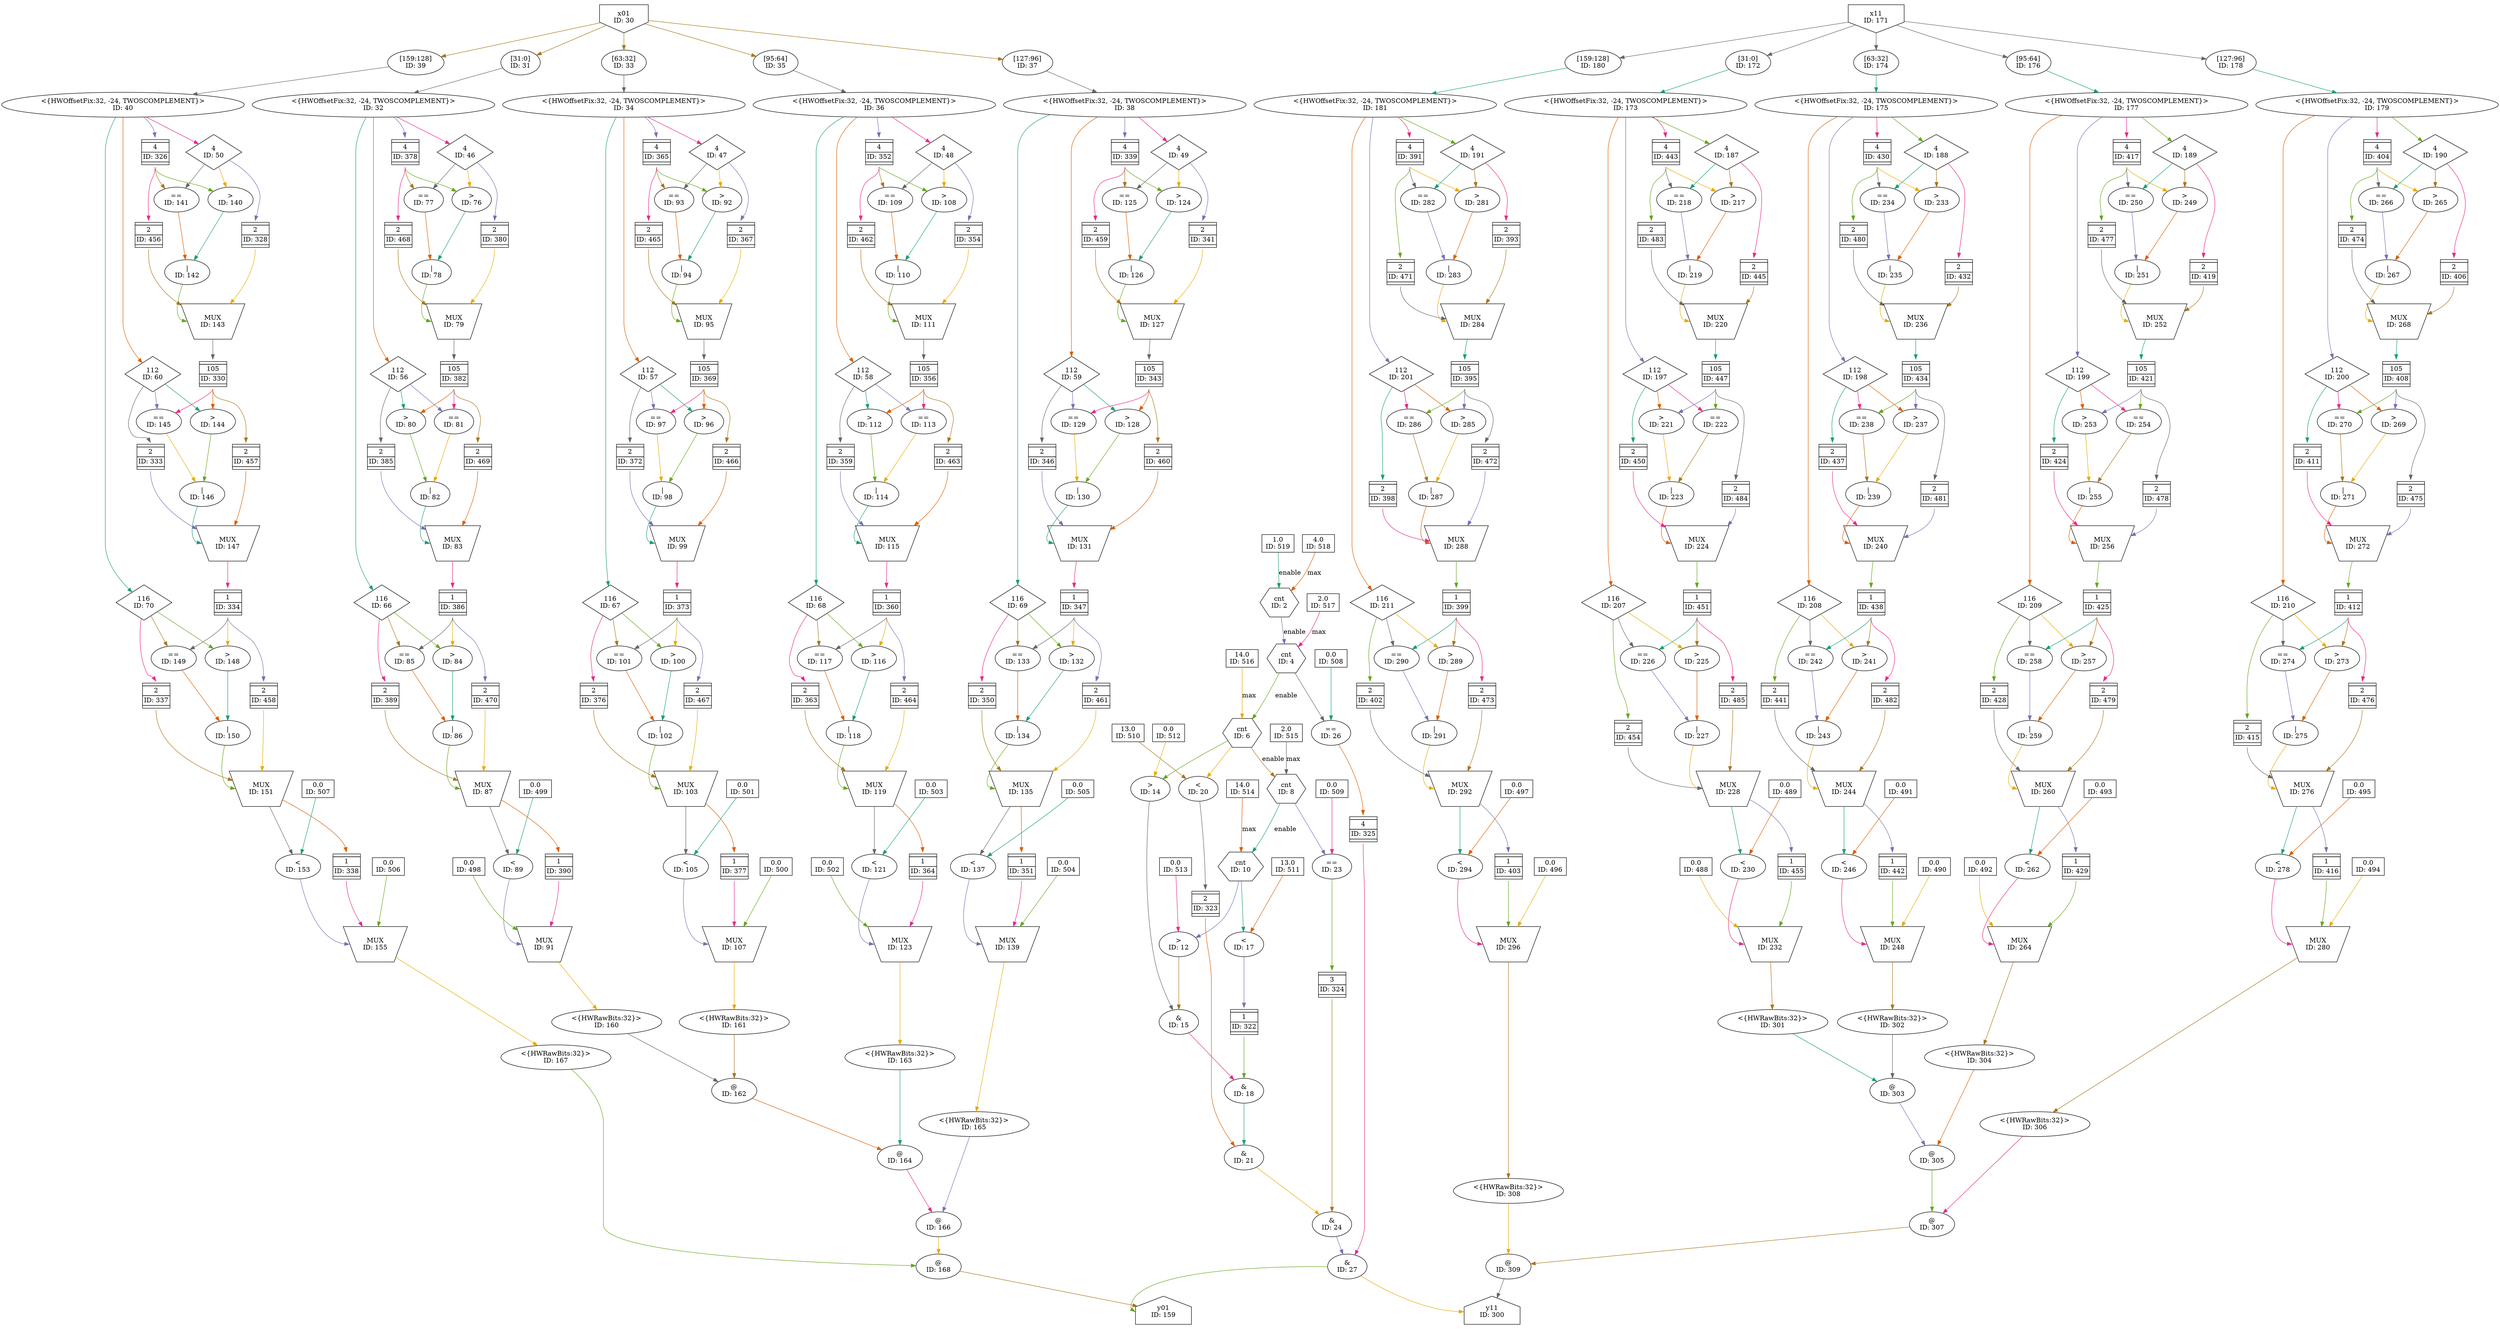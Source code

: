 digraph maxpooling00_final{
	NodeConstantRawBits519 [shape=box, label="1.0\nID: 519"];
	NodeConstantRawBits518 [shape=box, label="4.0\nID: 518"];
	NodeCounterV12 [shape=hexagon, label="cnt\nID: 2"];
	NodeConstantRawBits517 [shape=box, label="2.0\nID: 517"];
	NodeCounterV14 [shape=hexagon, label="cnt\nID: 4"];
	NodeConstantRawBits516 [shape=box, label="14.0\nID: 516"];
	NodeCounterV16 [shape=hexagon, label="cnt\nID: 6"];
	NodeConstantRawBits515 [shape=box, label="2.0\nID: 515"];
	NodeCounterV18 [shape=hexagon, label="cnt\nID: 8"];
	NodeConstantRawBits514 [shape=box, label="14.0\nID: 514"];
	NodeCounterV110 [shape=hexagon, label="cnt\nID: 10"];
	NodeConstantRawBits513 [shape=box, label="0.0\nID: 513"];
	NodeGt12 [label=">\nID: 12"];
	NodeConstantRawBits512 [shape=box, label="0.0\nID: 512"];
	NodeGt14 [label=">\nID: 14"];
	NodeAnd15 [label="&\nID: 15"];
	NodeConstantRawBits511 [shape=box, label="13.0\nID: 511"];
	NodeLt17 [label="<\nID: 17"];
	NodeFIFO322 [shape=plaintext, label=<<TABLE BORDER="0" CELLSPACING="0" CELLBORDER="1"> <TR><TD></TD></TR><TR><TD>1</TD></TR><TR><TD>ID: 322</TD></TR> <TR><TD></TD></TR> </TABLE>>];
	NodeAnd18 [label="&\nID: 18"];
	NodeConstantRawBits510 [shape=box, label="13.0\nID: 510"];
	NodeLt20 [label="<\nID: 20"];
	NodeFIFO323 [shape=plaintext, label=<<TABLE BORDER="0" CELLSPACING="0" CELLBORDER="1"> <TR><TD></TD></TR><TR><TD>2</TD></TR><TR><TD>ID: 323</TD></TR> <TR><TD></TD></TR> </TABLE>>];
	NodeAnd21 [label="&\nID: 21"];
	NodeConstantRawBits509 [shape=box, label="0.0\nID: 509"];
	NodeEq23 [label="==\nID: 23"];
	NodeFIFO324 [shape=plaintext, label=<<TABLE BORDER="0" CELLSPACING="0" CELLBORDER="1"> <TR><TD></TD></TR><TR><TD>3</TD></TR><TR><TD>ID: 324</TD></TR> <TR><TD></TD></TR> </TABLE>>];
	NodeAnd24 [label="&\nID: 24"];
	NodeConstantRawBits508 [shape=box, label="0.0\nID: 508"];
	NodeEq26 [label="==\nID: 26"];
	NodeFIFO325 [shape=plaintext, label=<<TABLE BORDER="0" CELLSPACING="0" CELLBORDER="1"> <TR><TD></TD></TR><TR><TD>4</TD></TR><TR><TD>ID: 325</TD></TR> <TR><TD></TD></TR> </TABLE>>];
	NodeAnd27 [label="&\nID: 27"];
	NodeInput30 [shape=invhouse, label="x01\nID: 30"];
	NodeSlice39 [label="[159:128]\nID: 39"];
	NodeReinterpret40 [label="<{HWOffsetFix:32, -24, TWOSCOMPLEMENT}>\nID: 40"];
	NodeStreamOffset70 [shape=diamond, label="116\nID: 70"];
	NodeStreamOffset60 [shape=diamond, label="112\nID: 60"];
	NodeFIFO326 [shape=plaintext, label=<<TABLE BORDER="0" CELLSPACING="0" CELLBORDER="1"> <TR><TD></TD></TR><TR><TD>4</TD></TR><TR><TD>ID: 326</TD></TR> <TR><TD></TD></TR> </TABLE>>];
	NodeStreamOffset50 [shape=diamond, label="4\nID: 50"];
	NodeGt140 [label=">\nID: 140"];
	NodeEq141 [label="==\nID: 141"];
	NodeOr142 [label="|\nID: 142"];
	NodeFIFO328 [shape=plaintext, label=<<TABLE BORDER="0" CELLSPACING="0" CELLBORDER="1"> <TR><TD></TD></TR><TR><TD>2</TD></TR><TR><TD>ID: 328</TD></TR> <TR><TD></TD></TR> </TABLE>>];
	NodeFIFO456 [shape=plaintext, label=<<TABLE BORDER="0" CELLSPACING="0" CELLBORDER="1"> <TR><TD></TD></TR><TR><TD>2</TD></TR><TR><TD>ID: 456</TD></TR> <TR><TD></TD></TR> </TABLE>>];
	NodeMux143 [shape=invtrapezium, label="MUX\nID: 143", height=0.5];
	NodeFIFO330 [shape=plaintext, label=<<TABLE BORDER="0" CELLSPACING="0" CELLBORDER="1"> <TR><TD></TD></TR><TR><TD>105</TD></TR><TR><TD>ID: 330</TD></TR> <TR><TD></TD></TR> </TABLE>>];
	NodeGt144 [label=">\nID: 144"];
	NodeEq145 [label="==\nID: 145"];
	NodeOr146 [label="|\nID: 146"];
	NodeFIFO457 [shape=plaintext, label=<<TABLE BORDER="0" CELLSPACING="0" CELLBORDER="1"> <TR><TD></TD></TR><TR><TD>2</TD></TR><TR><TD>ID: 457</TD></TR> <TR><TD></TD></TR> </TABLE>>];
	NodeFIFO333 [shape=plaintext, label=<<TABLE BORDER="0" CELLSPACING="0" CELLBORDER="1"> <TR><TD></TD></TR><TR><TD>2</TD></TR><TR><TD>ID: 333</TD></TR> <TR><TD></TD></TR> </TABLE>>];
	NodeMux147 [shape=invtrapezium, label="MUX\nID: 147", height=0.5];
	NodeFIFO334 [shape=plaintext, label=<<TABLE BORDER="0" CELLSPACING="0" CELLBORDER="1"> <TR><TD></TD></TR><TR><TD>1</TD></TR><TR><TD>ID: 334</TD></TR> <TR><TD></TD></TR> </TABLE>>];
	NodeGt148 [label=">\nID: 148"];
	NodeEq149 [label="==\nID: 149"];
	NodeOr150 [label="|\nID: 150"];
	NodeFIFO458 [shape=plaintext, label=<<TABLE BORDER="0" CELLSPACING="0" CELLBORDER="1"> <TR><TD></TD></TR><TR><TD>2</TD></TR><TR><TD>ID: 458</TD></TR> <TR><TD></TD></TR> </TABLE>>];
	NodeFIFO337 [shape=plaintext, label=<<TABLE BORDER="0" CELLSPACING="0" CELLBORDER="1"> <TR><TD></TD></TR><TR><TD>2</TD></TR><TR><TD>ID: 337</TD></TR> <TR><TD></TD></TR> </TABLE>>];
	NodeMux151 [shape=invtrapezium, label="MUX\nID: 151", height=0.5];
	NodeConstantRawBits507 [shape=box, label="0.0\nID: 507"];
	NodeLt153 [label="<\nID: 153"];
	NodeFIFO338 [shape=plaintext, label=<<TABLE BORDER="0" CELLSPACING="0" CELLBORDER="1"> <TR><TD></TD></TR><TR><TD>1</TD></TR><TR><TD>ID: 338</TD></TR> <TR><TD></TD></TR> </TABLE>>];
	NodeConstantRawBits506 [shape=box, label="0.0\nID: 506"];
	NodeMux155 [shape=invtrapezium, label="MUX\nID: 155", height=0.5];
	NodeReinterpret167 [label="<{HWRawBits:32}>\nID: 167"];
	NodeSlice37 [label="[127:96]\nID: 37"];
	NodeReinterpret38 [label="<{HWOffsetFix:32, -24, TWOSCOMPLEMENT}>\nID: 38"];
	NodeStreamOffset69 [shape=diamond, label="116\nID: 69"];
	NodeStreamOffset59 [shape=diamond, label="112\nID: 59"];
	NodeFIFO339 [shape=plaintext, label=<<TABLE BORDER="0" CELLSPACING="0" CELLBORDER="1"> <TR><TD></TD></TR><TR><TD>4</TD></TR><TR><TD>ID: 339</TD></TR> <TR><TD></TD></TR> </TABLE>>];
	NodeStreamOffset49 [shape=diamond, label="4\nID: 49"];
	NodeGt124 [label=">\nID: 124"];
	NodeEq125 [label="==\nID: 125"];
	NodeOr126 [label="|\nID: 126"];
	NodeFIFO341 [shape=plaintext, label=<<TABLE BORDER="0" CELLSPACING="0" CELLBORDER="1"> <TR><TD></TD></TR><TR><TD>2</TD></TR><TR><TD>ID: 341</TD></TR> <TR><TD></TD></TR> </TABLE>>];
	NodeFIFO459 [shape=plaintext, label=<<TABLE BORDER="0" CELLSPACING="0" CELLBORDER="1"> <TR><TD></TD></TR><TR><TD>2</TD></TR><TR><TD>ID: 459</TD></TR> <TR><TD></TD></TR> </TABLE>>];
	NodeMux127 [shape=invtrapezium, label="MUX\nID: 127", height=0.5];
	NodeFIFO343 [shape=plaintext, label=<<TABLE BORDER="0" CELLSPACING="0" CELLBORDER="1"> <TR><TD></TD></TR><TR><TD>105</TD></TR><TR><TD>ID: 343</TD></TR> <TR><TD></TD></TR> </TABLE>>];
	NodeGt128 [label=">\nID: 128"];
	NodeEq129 [label="==\nID: 129"];
	NodeOr130 [label="|\nID: 130"];
	NodeFIFO460 [shape=plaintext, label=<<TABLE BORDER="0" CELLSPACING="0" CELLBORDER="1"> <TR><TD></TD></TR><TR><TD>2</TD></TR><TR><TD>ID: 460</TD></TR> <TR><TD></TD></TR> </TABLE>>];
	NodeFIFO346 [shape=plaintext, label=<<TABLE BORDER="0" CELLSPACING="0" CELLBORDER="1"> <TR><TD></TD></TR><TR><TD>2</TD></TR><TR><TD>ID: 346</TD></TR> <TR><TD></TD></TR> </TABLE>>];
	NodeMux131 [shape=invtrapezium, label="MUX\nID: 131", height=0.5];
	NodeFIFO347 [shape=plaintext, label=<<TABLE BORDER="0" CELLSPACING="0" CELLBORDER="1"> <TR><TD></TD></TR><TR><TD>1</TD></TR><TR><TD>ID: 347</TD></TR> <TR><TD></TD></TR> </TABLE>>];
	NodeGt132 [label=">\nID: 132"];
	NodeEq133 [label="==\nID: 133"];
	NodeOr134 [label="|\nID: 134"];
	NodeFIFO461 [shape=plaintext, label=<<TABLE BORDER="0" CELLSPACING="0" CELLBORDER="1"> <TR><TD></TD></TR><TR><TD>2</TD></TR><TR><TD>ID: 461</TD></TR> <TR><TD></TD></TR> </TABLE>>];
	NodeFIFO350 [shape=plaintext, label=<<TABLE BORDER="0" CELLSPACING="0" CELLBORDER="1"> <TR><TD></TD></TR><TR><TD>2</TD></TR><TR><TD>ID: 350</TD></TR> <TR><TD></TD></TR> </TABLE>>];
	NodeMux135 [shape=invtrapezium, label="MUX\nID: 135", height=0.5];
	NodeConstantRawBits505 [shape=box, label="0.0\nID: 505"];
	NodeLt137 [label="<\nID: 137"];
	NodeFIFO351 [shape=plaintext, label=<<TABLE BORDER="0" CELLSPACING="0" CELLBORDER="1"> <TR><TD></TD></TR><TR><TD>1</TD></TR><TR><TD>ID: 351</TD></TR> <TR><TD></TD></TR> </TABLE>>];
	NodeConstantRawBits504 [shape=box, label="0.0\nID: 504"];
	NodeMux139 [shape=invtrapezium, label="MUX\nID: 139", height=0.5];
	NodeReinterpret165 [label="<{HWRawBits:32}>\nID: 165"];
	NodeSlice35 [label="[95:64]\nID: 35"];
	NodeReinterpret36 [label="<{HWOffsetFix:32, -24, TWOSCOMPLEMENT}>\nID: 36"];
	NodeStreamOffset68 [shape=diamond, label="116\nID: 68"];
	NodeStreamOffset58 [shape=diamond, label="112\nID: 58"];
	NodeFIFO352 [shape=plaintext, label=<<TABLE BORDER="0" CELLSPACING="0" CELLBORDER="1"> <TR><TD></TD></TR><TR><TD>4</TD></TR><TR><TD>ID: 352</TD></TR> <TR><TD></TD></TR> </TABLE>>];
	NodeStreamOffset48 [shape=diamond, label="4\nID: 48"];
	NodeGt108 [label=">\nID: 108"];
	NodeEq109 [label="==\nID: 109"];
	NodeOr110 [label="|\nID: 110"];
	NodeFIFO354 [shape=plaintext, label=<<TABLE BORDER="0" CELLSPACING="0" CELLBORDER="1"> <TR><TD></TD></TR><TR><TD>2</TD></TR><TR><TD>ID: 354</TD></TR> <TR><TD></TD></TR> </TABLE>>];
	NodeFIFO462 [shape=plaintext, label=<<TABLE BORDER="0" CELLSPACING="0" CELLBORDER="1"> <TR><TD></TD></TR><TR><TD>2</TD></TR><TR><TD>ID: 462</TD></TR> <TR><TD></TD></TR> </TABLE>>];
	NodeMux111 [shape=invtrapezium, label="MUX\nID: 111", height=0.5];
	NodeFIFO356 [shape=plaintext, label=<<TABLE BORDER="0" CELLSPACING="0" CELLBORDER="1"> <TR><TD></TD></TR><TR><TD>105</TD></TR><TR><TD>ID: 356</TD></TR> <TR><TD></TD></TR> </TABLE>>];
	NodeGt112 [label=">\nID: 112"];
	NodeEq113 [label="==\nID: 113"];
	NodeOr114 [label="|\nID: 114"];
	NodeFIFO463 [shape=plaintext, label=<<TABLE BORDER="0" CELLSPACING="0" CELLBORDER="1"> <TR><TD></TD></TR><TR><TD>2</TD></TR><TR><TD>ID: 463</TD></TR> <TR><TD></TD></TR> </TABLE>>];
	NodeFIFO359 [shape=plaintext, label=<<TABLE BORDER="0" CELLSPACING="0" CELLBORDER="1"> <TR><TD></TD></TR><TR><TD>2</TD></TR><TR><TD>ID: 359</TD></TR> <TR><TD></TD></TR> </TABLE>>];
	NodeMux115 [shape=invtrapezium, label="MUX\nID: 115", height=0.5];
	NodeFIFO360 [shape=plaintext, label=<<TABLE BORDER="0" CELLSPACING="0" CELLBORDER="1"> <TR><TD></TD></TR><TR><TD>1</TD></TR><TR><TD>ID: 360</TD></TR> <TR><TD></TD></TR> </TABLE>>];
	NodeGt116 [label=">\nID: 116"];
	NodeEq117 [label="==\nID: 117"];
	NodeOr118 [label="|\nID: 118"];
	NodeFIFO464 [shape=plaintext, label=<<TABLE BORDER="0" CELLSPACING="0" CELLBORDER="1"> <TR><TD></TD></TR><TR><TD>2</TD></TR><TR><TD>ID: 464</TD></TR> <TR><TD></TD></TR> </TABLE>>];
	NodeFIFO363 [shape=plaintext, label=<<TABLE BORDER="0" CELLSPACING="0" CELLBORDER="1"> <TR><TD></TD></TR><TR><TD>2</TD></TR><TR><TD>ID: 363</TD></TR> <TR><TD></TD></TR> </TABLE>>];
	NodeMux119 [shape=invtrapezium, label="MUX\nID: 119", height=0.5];
	NodeConstantRawBits503 [shape=box, label="0.0\nID: 503"];
	NodeLt121 [label="<\nID: 121"];
	NodeFIFO364 [shape=plaintext, label=<<TABLE BORDER="0" CELLSPACING="0" CELLBORDER="1"> <TR><TD></TD></TR><TR><TD>1</TD></TR><TR><TD>ID: 364</TD></TR> <TR><TD></TD></TR> </TABLE>>];
	NodeConstantRawBits502 [shape=box, label="0.0\nID: 502"];
	NodeMux123 [shape=invtrapezium, label="MUX\nID: 123", height=0.5];
	NodeReinterpret163 [label="<{HWRawBits:32}>\nID: 163"];
	NodeSlice33 [label="[63:32]\nID: 33"];
	NodeReinterpret34 [label="<{HWOffsetFix:32, -24, TWOSCOMPLEMENT}>\nID: 34"];
	NodeStreamOffset67 [shape=diamond, label="116\nID: 67"];
	NodeStreamOffset57 [shape=diamond, label="112\nID: 57"];
	NodeFIFO365 [shape=plaintext, label=<<TABLE BORDER="0" CELLSPACING="0" CELLBORDER="1"> <TR><TD></TD></TR><TR><TD>4</TD></TR><TR><TD>ID: 365</TD></TR> <TR><TD></TD></TR> </TABLE>>];
	NodeStreamOffset47 [shape=diamond, label="4\nID: 47"];
	NodeGt92 [label=">\nID: 92"];
	NodeEq93 [label="==\nID: 93"];
	NodeOr94 [label="|\nID: 94"];
	NodeFIFO367 [shape=plaintext, label=<<TABLE BORDER="0" CELLSPACING="0" CELLBORDER="1"> <TR><TD></TD></TR><TR><TD>2</TD></TR><TR><TD>ID: 367</TD></TR> <TR><TD></TD></TR> </TABLE>>];
	NodeFIFO465 [shape=plaintext, label=<<TABLE BORDER="0" CELLSPACING="0" CELLBORDER="1"> <TR><TD></TD></TR><TR><TD>2</TD></TR><TR><TD>ID: 465</TD></TR> <TR><TD></TD></TR> </TABLE>>];
	NodeMux95 [shape=invtrapezium, label="MUX\nID: 95", height=0.5];
	NodeFIFO369 [shape=plaintext, label=<<TABLE BORDER="0" CELLSPACING="0" CELLBORDER="1"> <TR><TD></TD></TR><TR><TD>105</TD></TR><TR><TD>ID: 369</TD></TR> <TR><TD></TD></TR> </TABLE>>];
	NodeGt96 [label=">\nID: 96"];
	NodeEq97 [label="==\nID: 97"];
	NodeOr98 [label="|\nID: 98"];
	NodeFIFO466 [shape=plaintext, label=<<TABLE BORDER="0" CELLSPACING="0" CELLBORDER="1"> <TR><TD></TD></TR><TR><TD>2</TD></TR><TR><TD>ID: 466</TD></TR> <TR><TD></TD></TR> </TABLE>>];
	NodeFIFO372 [shape=plaintext, label=<<TABLE BORDER="0" CELLSPACING="0" CELLBORDER="1"> <TR><TD></TD></TR><TR><TD>2</TD></TR><TR><TD>ID: 372</TD></TR> <TR><TD></TD></TR> </TABLE>>];
	NodeMux99 [shape=invtrapezium, label="MUX\nID: 99", height=0.5];
	NodeFIFO373 [shape=plaintext, label=<<TABLE BORDER="0" CELLSPACING="0" CELLBORDER="1"> <TR><TD></TD></TR><TR><TD>1</TD></TR><TR><TD>ID: 373</TD></TR> <TR><TD></TD></TR> </TABLE>>];
	NodeGt100 [label=">\nID: 100"];
	NodeEq101 [label="==\nID: 101"];
	NodeOr102 [label="|\nID: 102"];
	NodeFIFO467 [shape=plaintext, label=<<TABLE BORDER="0" CELLSPACING="0" CELLBORDER="1"> <TR><TD></TD></TR><TR><TD>2</TD></TR><TR><TD>ID: 467</TD></TR> <TR><TD></TD></TR> </TABLE>>];
	NodeFIFO376 [shape=plaintext, label=<<TABLE BORDER="0" CELLSPACING="0" CELLBORDER="1"> <TR><TD></TD></TR><TR><TD>2</TD></TR><TR><TD>ID: 376</TD></TR> <TR><TD></TD></TR> </TABLE>>];
	NodeMux103 [shape=invtrapezium, label="MUX\nID: 103", height=0.5];
	NodeConstantRawBits501 [shape=box, label="0.0\nID: 501"];
	NodeLt105 [label="<\nID: 105"];
	NodeFIFO377 [shape=plaintext, label=<<TABLE BORDER="0" CELLSPACING="0" CELLBORDER="1"> <TR><TD></TD></TR><TR><TD>1</TD></TR><TR><TD>ID: 377</TD></TR> <TR><TD></TD></TR> </TABLE>>];
	NodeConstantRawBits500 [shape=box, label="0.0\nID: 500"];
	NodeMux107 [shape=invtrapezium, label="MUX\nID: 107", height=0.5];
	NodeReinterpret161 [label="<{HWRawBits:32}>\nID: 161"];
	NodeSlice31 [label="[31:0]\nID: 31"];
	NodeReinterpret32 [label="<{HWOffsetFix:32, -24, TWOSCOMPLEMENT}>\nID: 32"];
	NodeStreamOffset66 [shape=diamond, label="116\nID: 66"];
	NodeStreamOffset56 [shape=diamond, label="112\nID: 56"];
	NodeFIFO378 [shape=plaintext, label=<<TABLE BORDER="0" CELLSPACING="0" CELLBORDER="1"> <TR><TD></TD></TR><TR><TD>4</TD></TR><TR><TD>ID: 378</TD></TR> <TR><TD></TD></TR> </TABLE>>];
	NodeStreamOffset46 [shape=diamond, label="4\nID: 46"];
	NodeGt76 [label=">\nID: 76"];
	NodeEq77 [label="==\nID: 77"];
	NodeOr78 [label="|\nID: 78"];
	NodeFIFO380 [shape=plaintext, label=<<TABLE BORDER="0" CELLSPACING="0" CELLBORDER="1"> <TR><TD></TD></TR><TR><TD>2</TD></TR><TR><TD>ID: 380</TD></TR> <TR><TD></TD></TR> </TABLE>>];
	NodeFIFO468 [shape=plaintext, label=<<TABLE BORDER="0" CELLSPACING="0" CELLBORDER="1"> <TR><TD></TD></TR><TR><TD>2</TD></TR><TR><TD>ID: 468</TD></TR> <TR><TD></TD></TR> </TABLE>>];
	NodeMux79 [shape=invtrapezium, label="MUX\nID: 79", height=0.5];
	NodeFIFO382 [shape=plaintext, label=<<TABLE BORDER="0" CELLSPACING="0" CELLBORDER="1"> <TR><TD></TD></TR><TR><TD>105</TD></TR><TR><TD>ID: 382</TD></TR> <TR><TD></TD></TR> </TABLE>>];
	NodeGt80 [label=">\nID: 80"];
	NodeEq81 [label="==\nID: 81"];
	NodeOr82 [label="|\nID: 82"];
	NodeFIFO469 [shape=plaintext, label=<<TABLE BORDER="0" CELLSPACING="0" CELLBORDER="1"> <TR><TD></TD></TR><TR><TD>2</TD></TR><TR><TD>ID: 469</TD></TR> <TR><TD></TD></TR> </TABLE>>];
	NodeFIFO385 [shape=plaintext, label=<<TABLE BORDER="0" CELLSPACING="0" CELLBORDER="1"> <TR><TD></TD></TR><TR><TD>2</TD></TR><TR><TD>ID: 385</TD></TR> <TR><TD></TD></TR> </TABLE>>];
	NodeMux83 [shape=invtrapezium, label="MUX\nID: 83", height=0.5];
	NodeFIFO386 [shape=plaintext, label=<<TABLE BORDER="0" CELLSPACING="0" CELLBORDER="1"> <TR><TD></TD></TR><TR><TD>1</TD></TR><TR><TD>ID: 386</TD></TR> <TR><TD></TD></TR> </TABLE>>];
	NodeGt84 [label=">\nID: 84"];
	NodeEq85 [label="==\nID: 85"];
	NodeOr86 [label="|\nID: 86"];
	NodeFIFO470 [shape=plaintext, label=<<TABLE BORDER="0" CELLSPACING="0" CELLBORDER="1"> <TR><TD></TD></TR><TR><TD>2</TD></TR><TR><TD>ID: 470</TD></TR> <TR><TD></TD></TR> </TABLE>>];
	NodeFIFO389 [shape=plaintext, label=<<TABLE BORDER="0" CELLSPACING="0" CELLBORDER="1"> <TR><TD></TD></TR><TR><TD>2</TD></TR><TR><TD>ID: 389</TD></TR> <TR><TD></TD></TR> </TABLE>>];
	NodeMux87 [shape=invtrapezium, label="MUX\nID: 87", height=0.5];
	NodeConstantRawBits499 [shape=box, label="0.0\nID: 499"];
	NodeLt89 [label="<\nID: 89"];
	NodeFIFO390 [shape=plaintext, label=<<TABLE BORDER="0" CELLSPACING="0" CELLBORDER="1"> <TR><TD></TD></TR><TR><TD>1</TD></TR><TR><TD>ID: 390</TD></TR> <TR><TD></TD></TR> </TABLE>>];
	NodeConstantRawBits498 [shape=box, label="0.0\nID: 498"];
	NodeMux91 [shape=invtrapezium, label="MUX\nID: 91", height=0.5];
	NodeReinterpret160 [label="<{HWRawBits:32}>\nID: 160"];
	NodeCat162 [label="@\nID: 162"];
	NodeCat164 [label="@\nID: 164"];
	NodeCat166 [label="@\nID: 166"];
	NodeCat168 [label="@\nID: 168"];
	NodeOutput159 [shape=house, label="y01\nID: 159"];
	NodeInput171 [shape=invhouse, label="x11\nID: 171"];
	NodeSlice180 [label="[159:128]\nID: 180"];
	NodeReinterpret181 [label="<{HWOffsetFix:32, -24, TWOSCOMPLEMENT}>\nID: 181"];
	NodeStreamOffset211 [shape=diamond, label="116\nID: 211"];
	NodeStreamOffset201 [shape=diamond, label="112\nID: 201"];
	NodeFIFO391 [shape=plaintext, label=<<TABLE BORDER="0" CELLSPACING="0" CELLBORDER="1"> <TR><TD></TD></TR><TR><TD>4</TD></TR><TR><TD>ID: 391</TD></TR> <TR><TD></TD></TR> </TABLE>>];
	NodeStreamOffset191 [shape=diamond, label="4\nID: 191"];
	NodeGt281 [label=">\nID: 281"];
	NodeEq282 [label="==\nID: 282"];
	NodeOr283 [label="|\nID: 283"];
	NodeFIFO393 [shape=plaintext, label=<<TABLE BORDER="0" CELLSPACING="0" CELLBORDER="1"> <TR><TD></TD></TR><TR><TD>2</TD></TR><TR><TD>ID: 393</TD></TR> <TR><TD></TD></TR> </TABLE>>];
	NodeFIFO471 [shape=plaintext, label=<<TABLE BORDER="0" CELLSPACING="0" CELLBORDER="1"> <TR><TD></TD></TR><TR><TD>2</TD></TR><TR><TD>ID: 471</TD></TR> <TR><TD></TD></TR> </TABLE>>];
	NodeMux284 [shape=invtrapezium, label="MUX\nID: 284", height=0.5];
	NodeFIFO395 [shape=plaintext, label=<<TABLE BORDER="0" CELLSPACING="0" CELLBORDER="1"> <TR><TD></TD></TR><TR><TD>105</TD></TR><TR><TD>ID: 395</TD></TR> <TR><TD></TD></TR> </TABLE>>];
	NodeGt285 [label=">\nID: 285"];
	NodeEq286 [label="==\nID: 286"];
	NodeOr287 [label="|\nID: 287"];
	NodeFIFO472 [shape=plaintext, label=<<TABLE BORDER="0" CELLSPACING="0" CELLBORDER="1"> <TR><TD></TD></TR><TR><TD>2</TD></TR><TR><TD>ID: 472</TD></TR> <TR><TD></TD></TR> </TABLE>>];
	NodeFIFO398 [shape=plaintext, label=<<TABLE BORDER="0" CELLSPACING="0" CELLBORDER="1"> <TR><TD></TD></TR><TR><TD>2</TD></TR><TR><TD>ID: 398</TD></TR> <TR><TD></TD></TR> </TABLE>>];
	NodeMux288 [shape=invtrapezium, label="MUX\nID: 288", height=0.5];
	NodeFIFO399 [shape=plaintext, label=<<TABLE BORDER="0" CELLSPACING="0" CELLBORDER="1"> <TR><TD></TD></TR><TR><TD>1</TD></TR><TR><TD>ID: 399</TD></TR> <TR><TD></TD></TR> </TABLE>>];
	NodeGt289 [label=">\nID: 289"];
	NodeEq290 [label="==\nID: 290"];
	NodeOr291 [label="|\nID: 291"];
	NodeFIFO473 [shape=plaintext, label=<<TABLE BORDER="0" CELLSPACING="0" CELLBORDER="1"> <TR><TD></TD></TR><TR><TD>2</TD></TR><TR><TD>ID: 473</TD></TR> <TR><TD></TD></TR> </TABLE>>];
	NodeFIFO402 [shape=plaintext, label=<<TABLE BORDER="0" CELLSPACING="0" CELLBORDER="1"> <TR><TD></TD></TR><TR><TD>2</TD></TR><TR><TD>ID: 402</TD></TR> <TR><TD></TD></TR> </TABLE>>];
	NodeMux292 [shape=invtrapezium, label="MUX\nID: 292", height=0.5];
	NodeConstantRawBits497 [shape=box, label="0.0\nID: 497"];
	NodeLt294 [label="<\nID: 294"];
	NodeFIFO403 [shape=plaintext, label=<<TABLE BORDER="0" CELLSPACING="0" CELLBORDER="1"> <TR><TD></TD></TR><TR><TD>1</TD></TR><TR><TD>ID: 403</TD></TR> <TR><TD></TD></TR> </TABLE>>];
	NodeConstantRawBits496 [shape=box, label="0.0\nID: 496"];
	NodeMux296 [shape=invtrapezium, label="MUX\nID: 296", height=0.5];
	NodeReinterpret308 [label="<{HWRawBits:32}>\nID: 308"];
	NodeSlice178 [label="[127:96]\nID: 178"];
	NodeReinterpret179 [label="<{HWOffsetFix:32, -24, TWOSCOMPLEMENT}>\nID: 179"];
	NodeStreamOffset210 [shape=diamond, label="116\nID: 210"];
	NodeStreamOffset200 [shape=diamond, label="112\nID: 200"];
	NodeFIFO404 [shape=plaintext, label=<<TABLE BORDER="0" CELLSPACING="0" CELLBORDER="1"> <TR><TD></TD></TR><TR><TD>4</TD></TR><TR><TD>ID: 404</TD></TR> <TR><TD></TD></TR> </TABLE>>];
	NodeStreamOffset190 [shape=diamond, label="4\nID: 190"];
	NodeGt265 [label=">\nID: 265"];
	NodeEq266 [label="==\nID: 266"];
	NodeOr267 [label="|\nID: 267"];
	NodeFIFO406 [shape=plaintext, label=<<TABLE BORDER="0" CELLSPACING="0" CELLBORDER="1"> <TR><TD></TD></TR><TR><TD>2</TD></TR><TR><TD>ID: 406</TD></TR> <TR><TD></TD></TR> </TABLE>>];
	NodeFIFO474 [shape=plaintext, label=<<TABLE BORDER="0" CELLSPACING="0" CELLBORDER="1"> <TR><TD></TD></TR><TR><TD>2</TD></TR><TR><TD>ID: 474</TD></TR> <TR><TD></TD></TR> </TABLE>>];
	NodeMux268 [shape=invtrapezium, label="MUX\nID: 268", height=0.5];
	NodeFIFO408 [shape=plaintext, label=<<TABLE BORDER="0" CELLSPACING="0" CELLBORDER="1"> <TR><TD></TD></TR><TR><TD>105</TD></TR><TR><TD>ID: 408</TD></TR> <TR><TD></TD></TR> </TABLE>>];
	NodeGt269 [label=">\nID: 269"];
	NodeEq270 [label="==\nID: 270"];
	NodeOr271 [label="|\nID: 271"];
	NodeFIFO475 [shape=plaintext, label=<<TABLE BORDER="0" CELLSPACING="0" CELLBORDER="1"> <TR><TD></TD></TR><TR><TD>2</TD></TR><TR><TD>ID: 475</TD></TR> <TR><TD></TD></TR> </TABLE>>];
	NodeFIFO411 [shape=plaintext, label=<<TABLE BORDER="0" CELLSPACING="0" CELLBORDER="1"> <TR><TD></TD></TR><TR><TD>2</TD></TR><TR><TD>ID: 411</TD></TR> <TR><TD></TD></TR> </TABLE>>];
	NodeMux272 [shape=invtrapezium, label="MUX\nID: 272", height=0.5];
	NodeFIFO412 [shape=plaintext, label=<<TABLE BORDER="0" CELLSPACING="0" CELLBORDER="1"> <TR><TD></TD></TR><TR><TD>1</TD></TR><TR><TD>ID: 412</TD></TR> <TR><TD></TD></TR> </TABLE>>];
	NodeGt273 [label=">\nID: 273"];
	NodeEq274 [label="==\nID: 274"];
	NodeOr275 [label="|\nID: 275"];
	NodeFIFO476 [shape=plaintext, label=<<TABLE BORDER="0" CELLSPACING="0" CELLBORDER="1"> <TR><TD></TD></TR><TR><TD>2</TD></TR><TR><TD>ID: 476</TD></TR> <TR><TD></TD></TR> </TABLE>>];
	NodeFIFO415 [shape=plaintext, label=<<TABLE BORDER="0" CELLSPACING="0" CELLBORDER="1"> <TR><TD></TD></TR><TR><TD>2</TD></TR><TR><TD>ID: 415</TD></TR> <TR><TD></TD></TR> </TABLE>>];
	NodeMux276 [shape=invtrapezium, label="MUX\nID: 276", height=0.5];
	NodeConstantRawBits495 [shape=box, label="0.0\nID: 495"];
	NodeLt278 [label="<\nID: 278"];
	NodeFIFO416 [shape=plaintext, label=<<TABLE BORDER="0" CELLSPACING="0" CELLBORDER="1"> <TR><TD></TD></TR><TR><TD>1</TD></TR><TR><TD>ID: 416</TD></TR> <TR><TD></TD></TR> </TABLE>>];
	NodeConstantRawBits494 [shape=box, label="0.0\nID: 494"];
	NodeMux280 [shape=invtrapezium, label="MUX\nID: 280", height=0.5];
	NodeReinterpret306 [label="<{HWRawBits:32}>\nID: 306"];
	NodeSlice176 [label="[95:64]\nID: 176"];
	NodeReinterpret177 [label="<{HWOffsetFix:32, -24, TWOSCOMPLEMENT}>\nID: 177"];
	NodeStreamOffset209 [shape=diamond, label="116\nID: 209"];
	NodeStreamOffset199 [shape=diamond, label="112\nID: 199"];
	NodeFIFO417 [shape=plaintext, label=<<TABLE BORDER="0" CELLSPACING="0" CELLBORDER="1"> <TR><TD></TD></TR><TR><TD>4</TD></TR><TR><TD>ID: 417</TD></TR> <TR><TD></TD></TR> </TABLE>>];
	NodeStreamOffset189 [shape=diamond, label="4\nID: 189"];
	NodeGt249 [label=">\nID: 249"];
	NodeEq250 [label="==\nID: 250"];
	NodeOr251 [label="|\nID: 251"];
	NodeFIFO419 [shape=plaintext, label=<<TABLE BORDER="0" CELLSPACING="0" CELLBORDER="1"> <TR><TD></TD></TR><TR><TD>2</TD></TR><TR><TD>ID: 419</TD></TR> <TR><TD></TD></TR> </TABLE>>];
	NodeFIFO477 [shape=plaintext, label=<<TABLE BORDER="0" CELLSPACING="0" CELLBORDER="1"> <TR><TD></TD></TR><TR><TD>2</TD></TR><TR><TD>ID: 477</TD></TR> <TR><TD></TD></TR> </TABLE>>];
	NodeMux252 [shape=invtrapezium, label="MUX\nID: 252", height=0.5];
	NodeFIFO421 [shape=plaintext, label=<<TABLE BORDER="0" CELLSPACING="0" CELLBORDER="1"> <TR><TD></TD></TR><TR><TD>105</TD></TR><TR><TD>ID: 421</TD></TR> <TR><TD></TD></TR> </TABLE>>];
	NodeGt253 [label=">\nID: 253"];
	NodeEq254 [label="==\nID: 254"];
	NodeOr255 [label="|\nID: 255"];
	NodeFIFO478 [shape=plaintext, label=<<TABLE BORDER="0" CELLSPACING="0" CELLBORDER="1"> <TR><TD></TD></TR><TR><TD>2</TD></TR><TR><TD>ID: 478</TD></TR> <TR><TD></TD></TR> </TABLE>>];
	NodeFIFO424 [shape=plaintext, label=<<TABLE BORDER="0" CELLSPACING="0" CELLBORDER="1"> <TR><TD></TD></TR><TR><TD>2</TD></TR><TR><TD>ID: 424</TD></TR> <TR><TD></TD></TR> </TABLE>>];
	NodeMux256 [shape=invtrapezium, label="MUX\nID: 256", height=0.5];
	NodeFIFO425 [shape=plaintext, label=<<TABLE BORDER="0" CELLSPACING="0" CELLBORDER="1"> <TR><TD></TD></TR><TR><TD>1</TD></TR><TR><TD>ID: 425</TD></TR> <TR><TD></TD></TR> </TABLE>>];
	NodeGt257 [label=">\nID: 257"];
	NodeEq258 [label="==\nID: 258"];
	NodeOr259 [label="|\nID: 259"];
	NodeFIFO479 [shape=plaintext, label=<<TABLE BORDER="0" CELLSPACING="0" CELLBORDER="1"> <TR><TD></TD></TR><TR><TD>2</TD></TR><TR><TD>ID: 479</TD></TR> <TR><TD></TD></TR> </TABLE>>];
	NodeFIFO428 [shape=plaintext, label=<<TABLE BORDER="0" CELLSPACING="0" CELLBORDER="1"> <TR><TD></TD></TR><TR><TD>2</TD></TR><TR><TD>ID: 428</TD></TR> <TR><TD></TD></TR> </TABLE>>];
	NodeMux260 [shape=invtrapezium, label="MUX\nID: 260", height=0.5];
	NodeConstantRawBits493 [shape=box, label="0.0\nID: 493"];
	NodeLt262 [label="<\nID: 262"];
	NodeFIFO429 [shape=plaintext, label=<<TABLE BORDER="0" CELLSPACING="0" CELLBORDER="1"> <TR><TD></TD></TR><TR><TD>1</TD></TR><TR><TD>ID: 429</TD></TR> <TR><TD></TD></TR> </TABLE>>];
	NodeConstantRawBits492 [shape=box, label="0.0\nID: 492"];
	NodeMux264 [shape=invtrapezium, label="MUX\nID: 264", height=0.5];
	NodeReinterpret304 [label="<{HWRawBits:32}>\nID: 304"];
	NodeSlice174 [label="[63:32]\nID: 174"];
	NodeReinterpret175 [label="<{HWOffsetFix:32, -24, TWOSCOMPLEMENT}>\nID: 175"];
	NodeStreamOffset208 [shape=diamond, label="116\nID: 208"];
	NodeStreamOffset198 [shape=diamond, label="112\nID: 198"];
	NodeFIFO430 [shape=plaintext, label=<<TABLE BORDER="0" CELLSPACING="0" CELLBORDER="1"> <TR><TD></TD></TR><TR><TD>4</TD></TR><TR><TD>ID: 430</TD></TR> <TR><TD></TD></TR> </TABLE>>];
	NodeStreamOffset188 [shape=diamond, label="4\nID: 188"];
	NodeGt233 [label=">\nID: 233"];
	NodeEq234 [label="==\nID: 234"];
	NodeOr235 [label="|\nID: 235"];
	NodeFIFO432 [shape=plaintext, label=<<TABLE BORDER="0" CELLSPACING="0" CELLBORDER="1"> <TR><TD></TD></TR><TR><TD>2</TD></TR><TR><TD>ID: 432</TD></TR> <TR><TD></TD></TR> </TABLE>>];
	NodeFIFO480 [shape=plaintext, label=<<TABLE BORDER="0" CELLSPACING="0" CELLBORDER="1"> <TR><TD></TD></TR><TR><TD>2</TD></TR><TR><TD>ID: 480</TD></TR> <TR><TD></TD></TR> </TABLE>>];
	NodeMux236 [shape=invtrapezium, label="MUX\nID: 236", height=0.5];
	NodeFIFO434 [shape=plaintext, label=<<TABLE BORDER="0" CELLSPACING="0" CELLBORDER="1"> <TR><TD></TD></TR><TR><TD>105</TD></TR><TR><TD>ID: 434</TD></TR> <TR><TD></TD></TR> </TABLE>>];
	NodeGt237 [label=">\nID: 237"];
	NodeEq238 [label="==\nID: 238"];
	NodeOr239 [label="|\nID: 239"];
	NodeFIFO481 [shape=plaintext, label=<<TABLE BORDER="0" CELLSPACING="0" CELLBORDER="1"> <TR><TD></TD></TR><TR><TD>2</TD></TR><TR><TD>ID: 481</TD></TR> <TR><TD></TD></TR> </TABLE>>];
	NodeFIFO437 [shape=plaintext, label=<<TABLE BORDER="0" CELLSPACING="0" CELLBORDER="1"> <TR><TD></TD></TR><TR><TD>2</TD></TR><TR><TD>ID: 437</TD></TR> <TR><TD></TD></TR> </TABLE>>];
	NodeMux240 [shape=invtrapezium, label="MUX\nID: 240", height=0.5];
	NodeFIFO438 [shape=plaintext, label=<<TABLE BORDER="0" CELLSPACING="0" CELLBORDER="1"> <TR><TD></TD></TR><TR><TD>1</TD></TR><TR><TD>ID: 438</TD></TR> <TR><TD></TD></TR> </TABLE>>];
	NodeGt241 [label=">\nID: 241"];
	NodeEq242 [label="==\nID: 242"];
	NodeOr243 [label="|\nID: 243"];
	NodeFIFO482 [shape=plaintext, label=<<TABLE BORDER="0" CELLSPACING="0" CELLBORDER="1"> <TR><TD></TD></TR><TR><TD>2</TD></TR><TR><TD>ID: 482</TD></TR> <TR><TD></TD></TR> </TABLE>>];
	NodeFIFO441 [shape=plaintext, label=<<TABLE BORDER="0" CELLSPACING="0" CELLBORDER="1"> <TR><TD></TD></TR><TR><TD>2</TD></TR><TR><TD>ID: 441</TD></TR> <TR><TD></TD></TR> </TABLE>>];
	NodeMux244 [shape=invtrapezium, label="MUX\nID: 244", height=0.5];
	NodeConstantRawBits491 [shape=box, label="0.0\nID: 491"];
	NodeLt246 [label="<\nID: 246"];
	NodeFIFO442 [shape=plaintext, label=<<TABLE BORDER="0" CELLSPACING="0" CELLBORDER="1"> <TR><TD></TD></TR><TR><TD>1</TD></TR><TR><TD>ID: 442</TD></TR> <TR><TD></TD></TR> </TABLE>>];
	NodeConstantRawBits490 [shape=box, label="0.0\nID: 490"];
	NodeMux248 [shape=invtrapezium, label="MUX\nID: 248", height=0.5];
	NodeReinterpret302 [label="<{HWRawBits:32}>\nID: 302"];
	NodeSlice172 [label="[31:0]\nID: 172"];
	NodeReinterpret173 [label="<{HWOffsetFix:32, -24, TWOSCOMPLEMENT}>\nID: 173"];
	NodeStreamOffset207 [shape=diamond, label="116\nID: 207"];
	NodeStreamOffset197 [shape=diamond, label="112\nID: 197"];
	NodeFIFO443 [shape=plaintext, label=<<TABLE BORDER="0" CELLSPACING="0" CELLBORDER="1"> <TR><TD></TD></TR><TR><TD>4</TD></TR><TR><TD>ID: 443</TD></TR> <TR><TD></TD></TR> </TABLE>>];
	NodeStreamOffset187 [shape=diamond, label="4\nID: 187"];
	NodeGt217 [label=">\nID: 217"];
	NodeEq218 [label="==\nID: 218"];
	NodeOr219 [label="|\nID: 219"];
	NodeFIFO445 [shape=plaintext, label=<<TABLE BORDER="0" CELLSPACING="0" CELLBORDER="1"> <TR><TD></TD></TR><TR><TD>2</TD></TR><TR><TD>ID: 445</TD></TR> <TR><TD></TD></TR> </TABLE>>];
	NodeFIFO483 [shape=plaintext, label=<<TABLE BORDER="0" CELLSPACING="0" CELLBORDER="1"> <TR><TD></TD></TR><TR><TD>2</TD></TR><TR><TD>ID: 483</TD></TR> <TR><TD></TD></TR> </TABLE>>];
	NodeMux220 [shape=invtrapezium, label="MUX\nID: 220", height=0.5];
	NodeFIFO447 [shape=plaintext, label=<<TABLE BORDER="0" CELLSPACING="0" CELLBORDER="1"> <TR><TD></TD></TR><TR><TD>105</TD></TR><TR><TD>ID: 447</TD></TR> <TR><TD></TD></TR> </TABLE>>];
	NodeGt221 [label=">\nID: 221"];
	NodeEq222 [label="==\nID: 222"];
	NodeOr223 [label="|\nID: 223"];
	NodeFIFO484 [shape=plaintext, label=<<TABLE BORDER="0" CELLSPACING="0" CELLBORDER="1"> <TR><TD></TD></TR><TR><TD>2</TD></TR><TR><TD>ID: 484</TD></TR> <TR><TD></TD></TR> </TABLE>>];
	NodeFIFO450 [shape=plaintext, label=<<TABLE BORDER="0" CELLSPACING="0" CELLBORDER="1"> <TR><TD></TD></TR><TR><TD>2</TD></TR><TR><TD>ID: 450</TD></TR> <TR><TD></TD></TR> </TABLE>>];
	NodeMux224 [shape=invtrapezium, label="MUX\nID: 224", height=0.5];
	NodeFIFO451 [shape=plaintext, label=<<TABLE BORDER="0" CELLSPACING="0" CELLBORDER="1"> <TR><TD></TD></TR><TR><TD>1</TD></TR><TR><TD>ID: 451</TD></TR> <TR><TD></TD></TR> </TABLE>>];
	NodeGt225 [label=">\nID: 225"];
	NodeEq226 [label="==\nID: 226"];
	NodeOr227 [label="|\nID: 227"];
	NodeFIFO485 [shape=plaintext, label=<<TABLE BORDER="0" CELLSPACING="0" CELLBORDER="1"> <TR><TD></TD></TR><TR><TD>2</TD></TR><TR><TD>ID: 485</TD></TR> <TR><TD></TD></TR> </TABLE>>];
	NodeFIFO454 [shape=plaintext, label=<<TABLE BORDER="0" CELLSPACING="0" CELLBORDER="1"> <TR><TD></TD></TR><TR><TD>2</TD></TR><TR><TD>ID: 454</TD></TR> <TR><TD></TD></TR> </TABLE>>];
	NodeMux228 [shape=invtrapezium, label="MUX\nID: 228", height=0.5];
	NodeConstantRawBits489 [shape=box, label="0.0\nID: 489"];
	NodeLt230 [label="<\nID: 230"];
	NodeFIFO455 [shape=plaintext, label=<<TABLE BORDER="0" CELLSPACING="0" CELLBORDER="1"> <TR><TD></TD></TR><TR><TD>1</TD></TR><TR><TD>ID: 455</TD></TR> <TR><TD></TD></TR> </TABLE>>];
	NodeConstantRawBits488 [shape=box, label="0.0\nID: 488"];
	NodeMux232 [shape=invtrapezium, label="MUX\nID: 232", height=0.5];
	NodeReinterpret301 [label="<{HWRawBits:32}>\nID: 301"];
	NodeCat303 [label="@\nID: 303"];
	NodeCat305 [label="@\nID: 305"];
	NodeCat307 [label="@\nID: 307"];
	NodeCat309 [label="@\nID: 309"];
	NodeOutput300 [shape=house, label="y11\nID: 300"];
	NodeConstantRawBits519 -> NodeCounterV12[label="enable" color="/dark28/1" photon_data="EDGE,SrcNode:519,SrcNodePort:value"];
	NodeConstantRawBits518 -> NodeCounterV12[label="max" color="/dark28/2" photon_data="EDGE,SrcNode:518,SrcNodePort:value"];
	NodeCounterV12 -> NodeCounterV14[label="enable" color="/dark28/3" photon_data="EDGE,SrcNode:2,SrcNodePort:wrap"];
	NodeConstantRawBits517 -> NodeCounterV14[label="max" color="/dark28/4" photon_data="EDGE,SrcNode:517,SrcNodePort:value"];
	NodeCounterV14 -> NodeCounterV16[label="enable" color="/dark28/5" photon_data="EDGE,SrcNode:4,SrcNodePort:wrap"];
	NodeConstantRawBits516 -> NodeCounterV16[label="max" color="/dark28/6" photon_data="EDGE,SrcNode:516,SrcNodePort:value"];
	NodeCounterV16 -> NodeCounterV18[label="enable" color="/dark28/7" photon_data="EDGE,SrcNode:6,SrcNodePort:wrap"];
	NodeConstantRawBits515 -> NodeCounterV18[label="max" color="/dark28/8" photon_data="EDGE,SrcNode:515,SrcNodePort:value"];
	NodeCounterV18 -> NodeCounterV110[label="enable" color="/dark28/1" photon_data="EDGE,SrcNode:8,SrcNodePort:wrap"];
	NodeConstantRawBits514 -> NodeCounterV110[label="max" color="/dark28/2" photon_data="EDGE,SrcNode:514,SrcNodePort:value"];
	NodeCounterV110 -> NodeGt12[color="/dark28/3" photon_data="EDGE,SrcNode:10,SrcNodePort:count"];
	NodeConstantRawBits513 -> NodeGt12[color="/dark28/4" photon_data="EDGE,SrcNode:513,SrcNodePort:value"];
	NodeCounterV16 -> NodeGt14[color="/dark28/5" photon_data="EDGE,SrcNode:6,SrcNodePort:count"];
	NodeConstantRawBits512 -> NodeGt14[color="/dark28/6" photon_data="EDGE,SrcNode:512,SrcNodePort:value"];
	NodeGt12 -> NodeAnd15[color="/dark28/7" photon_data="EDGE,SrcNode:12,SrcNodePort:result"];
	NodeGt14 -> NodeAnd15[color="/dark28/8" photon_data="EDGE,SrcNode:14,SrcNodePort:result"];
	NodeCounterV110 -> NodeLt17[color="/dark28/1" photon_data="EDGE,SrcNode:10,SrcNodePort:count"];
	NodeConstantRawBits511 -> NodeLt17[color="/dark28/2" photon_data="EDGE,SrcNode:511,SrcNodePort:value"];
	NodeLt17 -> NodeFIFO322[headport="n" color="/dark28/3" photon_data="EDGE,SrcNode:17,SrcNodePort:result"];
	NodeAnd15 -> NodeAnd18[color="/dark28/4" photon_data="EDGE,SrcNode:15,SrcNodePort:result"];
	NodeFIFO322 -> NodeAnd18[tailport="s" color="/dark28/5" photon_data="EDGE,SrcNode:322,SrcNodePort:output"];
	NodeCounterV16 -> NodeLt20[color="/dark28/6" photon_data="EDGE,SrcNode:6,SrcNodePort:count"];
	NodeConstantRawBits510 -> NodeLt20[color="/dark28/7" photon_data="EDGE,SrcNode:510,SrcNodePort:value"];
	NodeLt20 -> NodeFIFO323[headport="n" color="/dark28/8" photon_data="EDGE,SrcNode:20,SrcNodePort:result"];
	NodeAnd18 -> NodeAnd21[color="/dark28/1" photon_data="EDGE,SrcNode:18,SrcNodePort:result"];
	NodeFIFO323 -> NodeAnd21[tailport="s" color="/dark28/2" photon_data="EDGE,SrcNode:323,SrcNodePort:output"];
	NodeCounterV18 -> NodeEq23[color="/dark28/3" photon_data="EDGE,SrcNode:8,SrcNodePort:count"];
	NodeConstantRawBits509 -> NodeEq23[color="/dark28/4" photon_data="EDGE,SrcNode:509,SrcNodePort:value"];
	NodeEq23 -> NodeFIFO324[headport="n" color="/dark28/5" photon_data="EDGE,SrcNode:23,SrcNodePort:result"];
	NodeAnd21 -> NodeAnd24[color="/dark28/6" photon_data="EDGE,SrcNode:21,SrcNodePort:result"];
	NodeFIFO324 -> NodeAnd24[tailport="s" color="/dark28/7" photon_data="EDGE,SrcNode:324,SrcNodePort:output"];
	NodeCounterV14 -> NodeEq26[color="/dark28/8" photon_data="EDGE,SrcNode:4,SrcNodePort:count"];
	NodeConstantRawBits508 -> NodeEq26[color="/dark28/1" photon_data="EDGE,SrcNode:508,SrcNodePort:value"];
	NodeEq26 -> NodeFIFO325[headport="n" color="/dark28/2" photon_data="EDGE,SrcNode:26,SrcNodePort:result"];
	NodeAnd24 -> NodeAnd27[color="/dark28/3" photon_data="EDGE,SrcNode:24,SrcNodePort:result"];
	NodeFIFO325 -> NodeAnd27[tailport="s" color="/dark28/4" photon_data="EDGE,SrcNode:325,SrcNodePort:output"];
	NodeAnd27 -> NodeOutput159[headport="w" color="/dark28/5" ];
	NodeAnd27 -> NodeOutput300[headport="w" color="/dark28/6" ];
	NodeInput30 -> NodeSlice39[color="/dark28/7" photon_data="EDGE,SrcNode:30,SrcNodePort:data"];
	NodeSlice39 -> NodeReinterpret40[color="/dark28/8" photon_data="EDGE,SrcNode:39,SrcNodePort:result"];
	NodeReinterpret40 -> NodeStreamOffset70[color="/dark28/1" photon_data="EDGE,SrcNode:40,SrcNodePort:output"];
	NodeReinterpret40 -> NodeStreamOffset60[color="/dark28/2" photon_data="EDGE,SrcNode:40,SrcNodePort:output"];
	NodeReinterpret40 -> NodeFIFO326[headport="n" color="/dark28/3" photon_data="EDGE,SrcNode:40,SrcNodePort:output"];
	NodeReinterpret40 -> NodeStreamOffset50[color="/dark28/4" photon_data="EDGE,SrcNode:40,SrcNodePort:output"];
	NodeFIFO326 -> NodeGt140[tailport="s" color="/dark28/5" photon_data="EDGE,SrcNode:326,SrcNodePort:output"];
	NodeStreamOffset50 -> NodeGt140[color="/dark28/6" photon_data="EDGE,SrcNode:50,SrcNodePort:output"];
	NodeFIFO326 -> NodeEq141[tailport="s" color="/dark28/7" photon_data="EDGE,SrcNode:326,SrcNodePort:output"];
	NodeStreamOffset50 -> NodeEq141[color="/dark28/8" photon_data="EDGE,SrcNode:50,SrcNodePort:output"];
	NodeGt140 -> NodeOr142[color="/dark28/1" photon_data="EDGE,SrcNode:140,SrcNodePort:result"];
	NodeEq141 -> NodeOr142[color="/dark28/2" photon_data="EDGE,SrcNode:141,SrcNodePort:result"];
	NodeStreamOffset50 -> NodeFIFO328[headport="n" color="/dark28/3" photon_data="EDGE,SrcNode:50,SrcNodePort:output"];
	NodeFIFO326 -> NodeFIFO456[tailport="s" headport="n" color="/dark28/4" photon_data="EDGE,SrcNode:326,SrcNodePort:output"];
	NodeOr142 -> NodeMux143[headport="w" color="/dark28/5" photon_data="EDGE,SrcNode:142,SrcNodePort:result"];
	NodeFIFO328 -> NodeMux143[tailport="s" color="/dark28/6" photon_data="EDGE,SrcNode:328,SrcNodePort:output"];
	NodeFIFO456 -> NodeMux143[tailport="s" color="/dark28/7" photon_data="EDGE,SrcNode:456,SrcNodePort:output"];
	NodeMux143 -> NodeFIFO330[headport="n" color="/dark28/8" photon_data="EDGE,SrcNode:143,SrcNodePort:result"];
	NodeStreamOffset60 -> NodeGt144[color="/dark28/1" photon_data="EDGE,SrcNode:60,SrcNodePort:output"];
	NodeFIFO330 -> NodeGt144[tailport="s" color="/dark28/2" photon_data="EDGE,SrcNode:330,SrcNodePort:output"];
	NodeStreamOffset60 -> NodeEq145[color="/dark28/3" photon_data="EDGE,SrcNode:60,SrcNodePort:output"];
	NodeFIFO330 -> NodeEq145[tailport="s" color="/dark28/4" photon_data="EDGE,SrcNode:330,SrcNodePort:output"];
	NodeGt144 -> NodeOr146[color="/dark28/5" photon_data="EDGE,SrcNode:144,SrcNodePort:result"];
	NodeEq145 -> NodeOr146[color="/dark28/6" photon_data="EDGE,SrcNode:145,SrcNodePort:result"];
	NodeFIFO330 -> NodeFIFO457[tailport="s" headport="n" color="/dark28/7" photon_data="EDGE,SrcNode:330,SrcNodePort:output"];
	NodeStreamOffset60 -> NodeFIFO333[headport="n" color="/dark28/8" photon_data="EDGE,SrcNode:60,SrcNodePort:output"];
	NodeOr146 -> NodeMux147[headport="w" color="/dark28/1" photon_data="EDGE,SrcNode:146,SrcNodePort:result"];
	NodeFIFO457 -> NodeMux147[tailport="s" color="/dark28/2" photon_data="EDGE,SrcNode:457,SrcNodePort:output"];
	NodeFIFO333 -> NodeMux147[tailport="s" color="/dark28/3" photon_data="EDGE,SrcNode:333,SrcNodePort:output"];
	NodeMux147 -> NodeFIFO334[headport="n" color="/dark28/4" photon_data="EDGE,SrcNode:147,SrcNodePort:result"];
	NodeStreamOffset70 -> NodeGt148[color="/dark28/5" photon_data="EDGE,SrcNode:70,SrcNodePort:output"];
	NodeFIFO334 -> NodeGt148[tailport="s" color="/dark28/6" photon_data="EDGE,SrcNode:334,SrcNodePort:output"];
	NodeStreamOffset70 -> NodeEq149[color="/dark28/7" photon_data="EDGE,SrcNode:70,SrcNodePort:output"];
	NodeFIFO334 -> NodeEq149[tailport="s" color="/dark28/8" photon_data="EDGE,SrcNode:334,SrcNodePort:output"];
	NodeGt148 -> NodeOr150[color="/dark28/1" photon_data="EDGE,SrcNode:148,SrcNodePort:result"];
	NodeEq149 -> NodeOr150[color="/dark28/2" photon_data="EDGE,SrcNode:149,SrcNodePort:result"];
	NodeFIFO334 -> NodeFIFO458[tailport="s" headport="n" color="/dark28/3" photon_data="EDGE,SrcNode:334,SrcNodePort:output"];
	NodeStreamOffset70 -> NodeFIFO337[headport="n" color="/dark28/4" photon_data="EDGE,SrcNode:70,SrcNodePort:output"];
	NodeOr150 -> NodeMux151[headport="w" color="/dark28/5" photon_data="EDGE,SrcNode:150,SrcNodePort:result"];
	NodeFIFO458 -> NodeMux151[tailport="s" color="/dark28/6" photon_data="EDGE,SrcNode:458,SrcNodePort:output"];
	NodeFIFO337 -> NodeMux151[tailport="s" color="/dark28/7" photon_data="EDGE,SrcNode:337,SrcNodePort:output"];
	NodeMux151 -> NodeLt153[color="/dark28/8" photon_data="EDGE,SrcNode:151,SrcNodePort:result"];
	NodeConstantRawBits507 -> NodeLt153[color="/dark28/1" photon_data="EDGE,SrcNode:507,SrcNodePort:value"];
	NodeMux151 -> NodeFIFO338[headport="n" color="/dark28/2" photon_data="EDGE,SrcNode:151,SrcNodePort:result"];
	NodeLt153 -> NodeMux155[headport="w" color="/dark28/3" photon_data="EDGE,SrcNode:153,SrcNodePort:result"];
	NodeFIFO338 -> NodeMux155[tailport="s" color="/dark28/4" photon_data="EDGE,SrcNode:338,SrcNodePort:output"];
	NodeConstantRawBits506 -> NodeMux155[color="/dark28/5" photon_data="EDGE,SrcNode:506,SrcNodePort:value"];
	NodeMux155 -> NodeReinterpret167[color="/dark28/6" photon_data="EDGE,SrcNode:155,SrcNodePort:result"];
	NodeInput30 -> NodeSlice37[color="/dark28/7" photon_data="EDGE,SrcNode:30,SrcNodePort:data"];
	NodeSlice37 -> NodeReinterpret38[color="/dark28/8" photon_data="EDGE,SrcNode:37,SrcNodePort:result"];
	NodeReinterpret38 -> NodeStreamOffset69[color="/dark28/1" photon_data="EDGE,SrcNode:38,SrcNodePort:output"];
	NodeReinterpret38 -> NodeStreamOffset59[color="/dark28/2" photon_data="EDGE,SrcNode:38,SrcNodePort:output"];
	NodeReinterpret38 -> NodeFIFO339[headport="n" color="/dark28/3" photon_data="EDGE,SrcNode:38,SrcNodePort:output"];
	NodeReinterpret38 -> NodeStreamOffset49[color="/dark28/4" photon_data="EDGE,SrcNode:38,SrcNodePort:output"];
	NodeFIFO339 -> NodeGt124[tailport="s" color="/dark28/5" photon_data="EDGE,SrcNode:339,SrcNodePort:output"];
	NodeStreamOffset49 -> NodeGt124[color="/dark28/6" photon_data="EDGE,SrcNode:49,SrcNodePort:output"];
	NodeFIFO339 -> NodeEq125[tailport="s" color="/dark28/7" photon_data="EDGE,SrcNode:339,SrcNodePort:output"];
	NodeStreamOffset49 -> NodeEq125[color="/dark28/8" photon_data="EDGE,SrcNode:49,SrcNodePort:output"];
	NodeGt124 -> NodeOr126[color="/dark28/1" photon_data="EDGE,SrcNode:124,SrcNodePort:result"];
	NodeEq125 -> NodeOr126[color="/dark28/2" photon_data="EDGE,SrcNode:125,SrcNodePort:result"];
	NodeStreamOffset49 -> NodeFIFO341[headport="n" color="/dark28/3" photon_data="EDGE,SrcNode:49,SrcNodePort:output"];
	NodeFIFO339 -> NodeFIFO459[tailport="s" headport="n" color="/dark28/4" photon_data="EDGE,SrcNode:339,SrcNodePort:output"];
	NodeOr126 -> NodeMux127[headport="w" color="/dark28/5" photon_data="EDGE,SrcNode:126,SrcNodePort:result"];
	NodeFIFO341 -> NodeMux127[tailport="s" color="/dark28/6" photon_data="EDGE,SrcNode:341,SrcNodePort:output"];
	NodeFIFO459 -> NodeMux127[tailport="s" color="/dark28/7" photon_data="EDGE,SrcNode:459,SrcNodePort:output"];
	NodeMux127 -> NodeFIFO343[headport="n" color="/dark28/8" photon_data="EDGE,SrcNode:127,SrcNodePort:result"];
	NodeStreamOffset59 -> NodeGt128[color="/dark28/1" photon_data="EDGE,SrcNode:59,SrcNodePort:output"];
	NodeFIFO343 -> NodeGt128[tailport="s" color="/dark28/2" photon_data="EDGE,SrcNode:343,SrcNodePort:output"];
	NodeStreamOffset59 -> NodeEq129[color="/dark28/3" photon_data="EDGE,SrcNode:59,SrcNodePort:output"];
	NodeFIFO343 -> NodeEq129[tailport="s" color="/dark28/4" photon_data="EDGE,SrcNode:343,SrcNodePort:output"];
	NodeGt128 -> NodeOr130[color="/dark28/5" photon_data="EDGE,SrcNode:128,SrcNodePort:result"];
	NodeEq129 -> NodeOr130[color="/dark28/6" photon_data="EDGE,SrcNode:129,SrcNodePort:result"];
	NodeFIFO343 -> NodeFIFO460[tailport="s" headport="n" color="/dark28/7" photon_data="EDGE,SrcNode:343,SrcNodePort:output"];
	NodeStreamOffset59 -> NodeFIFO346[headport="n" color="/dark28/8" photon_data="EDGE,SrcNode:59,SrcNodePort:output"];
	NodeOr130 -> NodeMux131[headport="w" color="/dark28/1" photon_data="EDGE,SrcNode:130,SrcNodePort:result"];
	NodeFIFO460 -> NodeMux131[tailport="s" color="/dark28/2" photon_data="EDGE,SrcNode:460,SrcNodePort:output"];
	NodeFIFO346 -> NodeMux131[tailport="s" color="/dark28/3" photon_data="EDGE,SrcNode:346,SrcNodePort:output"];
	NodeMux131 -> NodeFIFO347[headport="n" color="/dark28/4" photon_data="EDGE,SrcNode:131,SrcNodePort:result"];
	NodeStreamOffset69 -> NodeGt132[color="/dark28/5" photon_data="EDGE,SrcNode:69,SrcNodePort:output"];
	NodeFIFO347 -> NodeGt132[tailport="s" color="/dark28/6" photon_data="EDGE,SrcNode:347,SrcNodePort:output"];
	NodeStreamOffset69 -> NodeEq133[color="/dark28/7" photon_data="EDGE,SrcNode:69,SrcNodePort:output"];
	NodeFIFO347 -> NodeEq133[tailport="s" color="/dark28/8" photon_data="EDGE,SrcNode:347,SrcNodePort:output"];
	NodeGt132 -> NodeOr134[color="/dark28/1" photon_data="EDGE,SrcNode:132,SrcNodePort:result"];
	NodeEq133 -> NodeOr134[color="/dark28/2" photon_data="EDGE,SrcNode:133,SrcNodePort:result"];
	NodeFIFO347 -> NodeFIFO461[tailport="s" headport="n" color="/dark28/3" photon_data="EDGE,SrcNode:347,SrcNodePort:output"];
	NodeStreamOffset69 -> NodeFIFO350[headport="n" color="/dark28/4" photon_data="EDGE,SrcNode:69,SrcNodePort:output"];
	NodeOr134 -> NodeMux135[headport="w" color="/dark28/5" photon_data="EDGE,SrcNode:134,SrcNodePort:result"];
	NodeFIFO461 -> NodeMux135[tailport="s" color="/dark28/6" photon_data="EDGE,SrcNode:461,SrcNodePort:output"];
	NodeFIFO350 -> NodeMux135[tailport="s" color="/dark28/7" photon_data="EDGE,SrcNode:350,SrcNodePort:output"];
	NodeMux135 -> NodeLt137[color="/dark28/8" photon_data="EDGE,SrcNode:135,SrcNodePort:result"];
	NodeConstantRawBits505 -> NodeLt137[color="/dark28/1" photon_data="EDGE,SrcNode:505,SrcNodePort:value"];
	NodeMux135 -> NodeFIFO351[headport="n" color="/dark28/2" photon_data="EDGE,SrcNode:135,SrcNodePort:result"];
	NodeLt137 -> NodeMux139[headport="w" color="/dark28/3" photon_data="EDGE,SrcNode:137,SrcNodePort:result"];
	NodeFIFO351 -> NodeMux139[tailport="s" color="/dark28/4" photon_data="EDGE,SrcNode:351,SrcNodePort:output"];
	NodeConstantRawBits504 -> NodeMux139[color="/dark28/5" photon_data="EDGE,SrcNode:504,SrcNodePort:value"];
	NodeMux139 -> NodeReinterpret165[color="/dark28/6" photon_data="EDGE,SrcNode:139,SrcNodePort:result"];
	NodeInput30 -> NodeSlice35[color="/dark28/7" photon_data="EDGE,SrcNode:30,SrcNodePort:data"];
	NodeSlice35 -> NodeReinterpret36[color="/dark28/8" photon_data="EDGE,SrcNode:35,SrcNodePort:result"];
	NodeReinterpret36 -> NodeStreamOffset68[color="/dark28/1" photon_data="EDGE,SrcNode:36,SrcNodePort:output"];
	NodeReinterpret36 -> NodeStreamOffset58[color="/dark28/2" photon_data="EDGE,SrcNode:36,SrcNodePort:output"];
	NodeReinterpret36 -> NodeFIFO352[headport="n" color="/dark28/3" photon_data="EDGE,SrcNode:36,SrcNodePort:output"];
	NodeReinterpret36 -> NodeStreamOffset48[color="/dark28/4" photon_data="EDGE,SrcNode:36,SrcNodePort:output"];
	NodeFIFO352 -> NodeGt108[tailport="s" color="/dark28/5" photon_data="EDGE,SrcNode:352,SrcNodePort:output"];
	NodeStreamOffset48 -> NodeGt108[color="/dark28/6" photon_data="EDGE,SrcNode:48,SrcNodePort:output"];
	NodeFIFO352 -> NodeEq109[tailport="s" color="/dark28/7" photon_data="EDGE,SrcNode:352,SrcNodePort:output"];
	NodeStreamOffset48 -> NodeEq109[color="/dark28/8" photon_data="EDGE,SrcNode:48,SrcNodePort:output"];
	NodeGt108 -> NodeOr110[color="/dark28/1" photon_data="EDGE,SrcNode:108,SrcNodePort:result"];
	NodeEq109 -> NodeOr110[color="/dark28/2" photon_data="EDGE,SrcNode:109,SrcNodePort:result"];
	NodeStreamOffset48 -> NodeFIFO354[headport="n" color="/dark28/3" photon_data="EDGE,SrcNode:48,SrcNodePort:output"];
	NodeFIFO352 -> NodeFIFO462[tailport="s" headport="n" color="/dark28/4" photon_data="EDGE,SrcNode:352,SrcNodePort:output"];
	NodeOr110 -> NodeMux111[headport="w" color="/dark28/5" photon_data="EDGE,SrcNode:110,SrcNodePort:result"];
	NodeFIFO354 -> NodeMux111[tailport="s" color="/dark28/6" photon_data="EDGE,SrcNode:354,SrcNodePort:output"];
	NodeFIFO462 -> NodeMux111[tailport="s" color="/dark28/7" photon_data="EDGE,SrcNode:462,SrcNodePort:output"];
	NodeMux111 -> NodeFIFO356[headport="n" color="/dark28/8" photon_data="EDGE,SrcNode:111,SrcNodePort:result"];
	NodeStreamOffset58 -> NodeGt112[color="/dark28/1" photon_data="EDGE,SrcNode:58,SrcNodePort:output"];
	NodeFIFO356 -> NodeGt112[tailport="s" color="/dark28/2" photon_data="EDGE,SrcNode:356,SrcNodePort:output"];
	NodeStreamOffset58 -> NodeEq113[color="/dark28/3" photon_data="EDGE,SrcNode:58,SrcNodePort:output"];
	NodeFIFO356 -> NodeEq113[tailport="s" color="/dark28/4" photon_data="EDGE,SrcNode:356,SrcNodePort:output"];
	NodeGt112 -> NodeOr114[color="/dark28/5" photon_data="EDGE,SrcNode:112,SrcNodePort:result"];
	NodeEq113 -> NodeOr114[color="/dark28/6" photon_data="EDGE,SrcNode:113,SrcNodePort:result"];
	NodeFIFO356 -> NodeFIFO463[tailport="s" headport="n" color="/dark28/7" photon_data="EDGE,SrcNode:356,SrcNodePort:output"];
	NodeStreamOffset58 -> NodeFIFO359[headport="n" color="/dark28/8" photon_data="EDGE,SrcNode:58,SrcNodePort:output"];
	NodeOr114 -> NodeMux115[headport="w" color="/dark28/1" photon_data="EDGE,SrcNode:114,SrcNodePort:result"];
	NodeFIFO463 -> NodeMux115[tailport="s" color="/dark28/2" photon_data="EDGE,SrcNode:463,SrcNodePort:output"];
	NodeFIFO359 -> NodeMux115[tailport="s" color="/dark28/3" photon_data="EDGE,SrcNode:359,SrcNodePort:output"];
	NodeMux115 -> NodeFIFO360[headport="n" color="/dark28/4" photon_data="EDGE,SrcNode:115,SrcNodePort:result"];
	NodeStreamOffset68 -> NodeGt116[color="/dark28/5" photon_data="EDGE,SrcNode:68,SrcNodePort:output"];
	NodeFIFO360 -> NodeGt116[tailport="s" color="/dark28/6" photon_data="EDGE,SrcNode:360,SrcNodePort:output"];
	NodeStreamOffset68 -> NodeEq117[color="/dark28/7" photon_data="EDGE,SrcNode:68,SrcNodePort:output"];
	NodeFIFO360 -> NodeEq117[tailport="s" color="/dark28/8" photon_data="EDGE,SrcNode:360,SrcNodePort:output"];
	NodeGt116 -> NodeOr118[color="/dark28/1" photon_data="EDGE,SrcNode:116,SrcNodePort:result"];
	NodeEq117 -> NodeOr118[color="/dark28/2" photon_data="EDGE,SrcNode:117,SrcNodePort:result"];
	NodeFIFO360 -> NodeFIFO464[tailport="s" headport="n" color="/dark28/3" photon_data="EDGE,SrcNode:360,SrcNodePort:output"];
	NodeStreamOffset68 -> NodeFIFO363[headport="n" color="/dark28/4" photon_data="EDGE,SrcNode:68,SrcNodePort:output"];
	NodeOr118 -> NodeMux119[headport="w" color="/dark28/5" photon_data="EDGE,SrcNode:118,SrcNodePort:result"];
	NodeFIFO464 -> NodeMux119[tailport="s" color="/dark28/6" photon_data="EDGE,SrcNode:464,SrcNodePort:output"];
	NodeFIFO363 -> NodeMux119[tailport="s" color="/dark28/7" photon_data="EDGE,SrcNode:363,SrcNodePort:output"];
	NodeMux119 -> NodeLt121[color="/dark28/8" photon_data="EDGE,SrcNode:119,SrcNodePort:result"];
	NodeConstantRawBits503 -> NodeLt121[color="/dark28/1" photon_data="EDGE,SrcNode:503,SrcNodePort:value"];
	NodeMux119 -> NodeFIFO364[headport="n" color="/dark28/2" photon_data="EDGE,SrcNode:119,SrcNodePort:result"];
	NodeLt121 -> NodeMux123[headport="w" color="/dark28/3" photon_data="EDGE,SrcNode:121,SrcNodePort:result"];
	NodeFIFO364 -> NodeMux123[tailport="s" color="/dark28/4" photon_data="EDGE,SrcNode:364,SrcNodePort:output"];
	NodeConstantRawBits502 -> NodeMux123[color="/dark28/5" photon_data="EDGE,SrcNode:502,SrcNodePort:value"];
	NodeMux123 -> NodeReinterpret163[color="/dark28/6" photon_data="EDGE,SrcNode:123,SrcNodePort:result"];
	NodeInput30 -> NodeSlice33[color="/dark28/7" photon_data="EDGE,SrcNode:30,SrcNodePort:data"];
	NodeSlice33 -> NodeReinterpret34[color="/dark28/8" photon_data="EDGE,SrcNode:33,SrcNodePort:result"];
	NodeReinterpret34 -> NodeStreamOffset67[color="/dark28/1" photon_data="EDGE,SrcNode:34,SrcNodePort:output"];
	NodeReinterpret34 -> NodeStreamOffset57[color="/dark28/2" photon_data="EDGE,SrcNode:34,SrcNodePort:output"];
	NodeReinterpret34 -> NodeFIFO365[headport="n" color="/dark28/3" photon_data="EDGE,SrcNode:34,SrcNodePort:output"];
	NodeReinterpret34 -> NodeStreamOffset47[color="/dark28/4" photon_data="EDGE,SrcNode:34,SrcNodePort:output"];
	NodeFIFO365 -> NodeGt92[tailport="s" color="/dark28/5" photon_data="EDGE,SrcNode:365,SrcNodePort:output"];
	NodeStreamOffset47 -> NodeGt92[color="/dark28/6" photon_data="EDGE,SrcNode:47,SrcNodePort:output"];
	NodeFIFO365 -> NodeEq93[tailport="s" color="/dark28/7" photon_data="EDGE,SrcNode:365,SrcNodePort:output"];
	NodeStreamOffset47 -> NodeEq93[color="/dark28/8" photon_data="EDGE,SrcNode:47,SrcNodePort:output"];
	NodeGt92 -> NodeOr94[color="/dark28/1" photon_data="EDGE,SrcNode:92,SrcNodePort:result"];
	NodeEq93 -> NodeOr94[color="/dark28/2" photon_data="EDGE,SrcNode:93,SrcNodePort:result"];
	NodeStreamOffset47 -> NodeFIFO367[headport="n" color="/dark28/3" photon_data="EDGE,SrcNode:47,SrcNodePort:output"];
	NodeFIFO365 -> NodeFIFO465[tailport="s" headport="n" color="/dark28/4" photon_data="EDGE,SrcNode:365,SrcNodePort:output"];
	NodeOr94 -> NodeMux95[headport="w" color="/dark28/5" photon_data="EDGE,SrcNode:94,SrcNodePort:result"];
	NodeFIFO367 -> NodeMux95[tailport="s" color="/dark28/6" photon_data="EDGE,SrcNode:367,SrcNodePort:output"];
	NodeFIFO465 -> NodeMux95[tailport="s" color="/dark28/7" photon_data="EDGE,SrcNode:465,SrcNodePort:output"];
	NodeMux95 -> NodeFIFO369[headport="n" color="/dark28/8" photon_data="EDGE,SrcNode:95,SrcNodePort:result"];
	NodeStreamOffset57 -> NodeGt96[color="/dark28/1" photon_data="EDGE,SrcNode:57,SrcNodePort:output"];
	NodeFIFO369 -> NodeGt96[tailport="s" color="/dark28/2" photon_data="EDGE,SrcNode:369,SrcNodePort:output"];
	NodeStreamOffset57 -> NodeEq97[color="/dark28/3" photon_data="EDGE,SrcNode:57,SrcNodePort:output"];
	NodeFIFO369 -> NodeEq97[tailport="s" color="/dark28/4" photon_data="EDGE,SrcNode:369,SrcNodePort:output"];
	NodeGt96 -> NodeOr98[color="/dark28/5" photon_data="EDGE,SrcNode:96,SrcNodePort:result"];
	NodeEq97 -> NodeOr98[color="/dark28/6" photon_data="EDGE,SrcNode:97,SrcNodePort:result"];
	NodeFIFO369 -> NodeFIFO466[tailport="s" headport="n" color="/dark28/7" photon_data="EDGE,SrcNode:369,SrcNodePort:output"];
	NodeStreamOffset57 -> NodeFIFO372[headport="n" color="/dark28/8" photon_data="EDGE,SrcNode:57,SrcNodePort:output"];
	NodeOr98 -> NodeMux99[headport="w" color="/dark28/1" photon_data="EDGE,SrcNode:98,SrcNodePort:result"];
	NodeFIFO466 -> NodeMux99[tailport="s" color="/dark28/2" photon_data="EDGE,SrcNode:466,SrcNodePort:output"];
	NodeFIFO372 -> NodeMux99[tailport="s" color="/dark28/3" photon_data="EDGE,SrcNode:372,SrcNodePort:output"];
	NodeMux99 -> NodeFIFO373[headport="n" color="/dark28/4" photon_data="EDGE,SrcNode:99,SrcNodePort:result"];
	NodeStreamOffset67 -> NodeGt100[color="/dark28/5" photon_data="EDGE,SrcNode:67,SrcNodePort:output"];
	NodeFIFO373 -> NodeGt100[tailport="s" color="/dark28/6" photon_data="EDGE,SrcNode:373,SrcNodePort:output"];
	NodeStreamOffset67 -> NodeEq101[color="/dark28/7" photon_data="EDGE,SrcNode:67,SrcNodePort:output"];
	NodeFIFO373 -> NodeEq101[tailport="s" color="/dark28/8" photon_data="EDGE,SrcNode:373,SrcNodePort:output"];
	NodeGt100 -> NodeOr102[color="/dark28/1" photon_data="EDGE,SrcNode:100,SrcNodePort:result"];
	NodeEq101 -> NodeOr102[color="/dark28/2" photon_data="EDGE,SrcNode:101,SrcNodePort:result"];
	NodeFIFO373 -> NodeFIFO467[tailport="s" headport="n" color="/dark28/3" photon_data="EDGE,SrcNode:373,SrcNodePort:output"];
	NodeStreamOffset67 -> NodeFIFO376[headport="n" color="/dark28/4" photon_data="EDGE,SrcNode:67,SrcNodePort:output"];
	NodeOr102 -> NodeMux103[headport="w" color="/dark28/5" photon_data="EDGE,SrcNode:102,SrcNodePort:result"];
	NodeFIFO467 -> NodeMux103[tailport="s" color="/dark28/6" photon_data="EDGE,SrcNode:467,SrcNodePort:output"];
	NodeFIFO376 -> NodeMux103[tailport="s" color="/dark28/7" photon_data="EDGE,SrcNode:376,SrcNodePort:output"];
	NodeMux103 -> NodeLt105[color="/dark28/8" photon_data="EDGE,SrcNode:103,SrcNodePort:result"];
	NodeConstantRawBits501 -> NodeLt105[color="/dark28/1" photon_data="EDGE,SrcNode:501,SrcNodePort:value"];
	NodeMux103 -> NodeFIFO377[headport="n" color="/dark28/2" photon_data="EDGE,SrcNode:103,SrcNodePort:result"];
	NodeLt105 -> NodeMux107[headport="w" color="/dark28/3" photon_data="EDGE,SrcNode:105,SrcNodePort:result"];
	NodeFIFO377 -> NodeMux107[tailport="s" color="/dark28/4" photon_data="EDGE,SrcNode:377,SrcNodePort:output"];
	NodeConstantRawBits500 -> NodeMux107[color="/dark28/5" photon_data="EDGE,SrcNode:500,SrcNodePort:value"];
	NodeMux107 -> NodeReinterpret161[color="/dark28/6" photon_data="EDGE,SrcNode:107,SrcNodePort:result"];
	NodeInput30 -> NodeSlice31[color="/dark28/7" photon_data="EDGE,SrcNode:30,SrcNodePort:data"];
	NodeSlice31 -> NodeReinterpret32[color="/dark28/8" photon_data="EDGE,SrcNode:31,SrcNodePort:result"];
	NodeReinterpret32 -> NodeStreamOffset66[color="/dark28/1" photon_data="EDGE,SrcNode:32,SrcNodePort:output"];
	NodeReinterpret32 -> NodeStreamOffset56[color="/dark28/2" photon_data="EDGE,SrcNode:32,SrcNodePort:output"];
	NodeReinterpret32 -> NodeFIFO378[headport="n" color="/dark28/3" photon_data="EDGE,SrcNode:32,SrcNodePort:output"];
	NodeReinterpret32 -> NodeStreamOffset46[color="/dark28/4" photon_data="EDGE,SrcNode:32,SrcNodePort:output"];
	NodeFIFO378 -> NodeGt76[tailport="s" color="/dark28/5" photon_data="EDGE,SrcNode:378,SrcNodePort:output"];
	NodeStreamOffset46 -> NodeGt76[color="/dark28/6" photon_data="EDGE,SrcNode:46,SrcNodePort:output"];
	NodeFIFO378 -> NodeEq77[tailport="s" color="/dark28/7" photon_data="EDGE,SrcNode:378,SrcNodePort:output"];
	NodeStreamOffset46 -> NodeEq77[color="/dark28/8" photon_data="EDGE,SrcNode:46,SrcNodePort:output"];
	NodeGt76 -> NodeOr78[color="/dark28/1" photon_data="EDGE,SrcNode:76,SrcNodePort:result"];
	NodeEq77 -> NodeOr78[color="/dark28/2" photon_data="EDGE,SrcNode:77,SrcNodePort:result"];
	NodeStreamOffset46 -> NodeFIFO380[headport="n" color="/dark28/3" photon_data="EDGE,SrcNode:46,SrcNodePort:output"];
	NodeFIFO378 -> NodeFIFO468[tailport="s" headport="n" color="/dark28/4" photon_data="EDGE,SrcNode:378,SrcNodePort:output"];
	NodeOr78 -> NodeMux79[headport="w" color="/dark28/5" photon_data="EDGE,SrcNode:78,SrcNodePort:result"];
	NodeFIFO380 -> NodeMux79[tailport="s" color="/dark28/6" photon_data="EDGE,SrcNode:380,SrcNodePort:output"];
	NodeFIFO468 -> NodeMux79[tailport="s" color="/dark28/7" photon_data="EDGE,SrcNode:468,SrcNodePort:output"];
	NodeMux79 -> NodeFIFO382[headport="n" color="/dark28/8" photon_data="EDGE,SrcNode:79,SrcNodePort:result"];
	NodeStreamOffset56 -> NodeGt80[color="/dark28/1" photon_data="EDGE,SrcNode:56,SrcNodePort:output"];
	NodeFIFO382 -> NodeGt80[tailport="s" color="/dark28/2" photon_data="EDGE,SrcNode:382,SrcNodePort:output"];
	NodeStreamOffset56 -> NodeEq81[color="/dark28/3" photon_data="EDGE,SrcNode:56,SrcNodePort:output"];
	NodeFIFO382 -> NodeEq81[tailport="s" color="/dark28/4" photon_data="EDGE,SrcNode:382,SrcNodePort:output"];
	NodeGt80 -> NodeOr82[color="/dark28/5" photon_data="EDGE,SrcNode:80,SrcNodePort:result"];
	NodeEq81 -> NodeOr82[color="/dark28/6" photon_data="EDGE,SrcNode:81,SrcNodePort:result"];
	NodeFIFO382 -> NodeFIFO469[tailport="s" headport="n" color="/dark28/7" photon_data="EDGE,SrcNode:382,SrcNodePort:output"];
	NodeStreamOffset56 -> NodeFIFO385[headport="n" color="/dark28/8" photon_data="EDGE,SrcNode:56,SrcNodePort:output"];
	NodeOr82 -> NodeMux83[headport="w" color="/dark28/1" photon_data="EDGE,SrcNode:82,SrcNodePort:result"];
	NodeFIFO469 -> NodeMux83[tailport="s" color="/dark28/2" photon_data="EDGE,SrcNode:469,SrcNodePort:output"];
	NodeFIFO385 -> NodeMux83[tailport="s" color="/dark28/3" photon_data="EDGE,SrcNode:385,SrcNodePort:output"];
	NodeMux83 -> NodeFIFO386[headport="n" color="/dark28/4" photon_data="EDGE,SrcNode:83,SrcNodePort:result"];
	NodeStreamOffset66 -> NodeGt84[color="/dark28/5" photon_data="EDGE,SrcNode:66,SrcNodePort:output"];
	NodeFIFO386 -> NodeGt84[tailport="s" color="/dark28/6" photon_data="EDGE,SrcNode:386,SrcNodePort:output"];
	NodeStreamOffset66 -> NodeEq85[color="/dark28/7" photon_data="EDGE,SrcNode:66,SrcNodePort:output"];
	NodeFIFO386 -> NodeEq85[tailport="s" color="/dark28/8" photon_data="EDGE,SrcNode:386,SrcNodePort:output"];
	NodeGt84 -> NodeOr86[color="/dark28/1" photon_data="EDGE,SrcNode:84,SrcNodePort:result"];
	NodeEq85 -> NodeOr86[color="/dark28/2" photon_data="EDGE,SrcNode:85,SrcNodePort:result"];
	NodeFIFO386 -> NodeFIFO470[tailport="s" headport="n" color="/dark28/3" photon_data="EDGE,SrcNode:386,SrcNodePort:output"];
	NodeStreamOffset66 -> NodeFIFO389[headport="n" color="/dark28/4" photon_data="EDGE,SrcNode:66,SrcNodePort:output"];
	NodeOr86 -> NodeMux87[headport="w" color="/dark28/5" photon_data="EDGE,SrcNode:86,SrcNodePort:result"];
	NodeFIFO470 -> NodeMux87[tailport="s" color="/dark28/6" photon_data="EDGE,SrcNode:470,SrcNodePort:output"];
	NodeFIFO389 -> NodeMux87[tailport="s" color="/dark28/7" photon_data="EDGE,SrcNode:389,SrcNodePort:output"];
	NodeMux87 -> NodeLt89[color="/dark28/8" photon_data="EDGE,SrcNode:87,SrcNodePort:result"];
	NodeConstantRawBits499 -> NodeLt89[color="/dark28/1" photon_data="EDGE,SrcNode:499,SrcNodePort:value"];
	NodeMux87 -> NodeFIFO390[headport="n" color="/dark28/2" photon_data="EDGE,SrcNode:87,SrcNodePort:result"];
	NodeLt89 -> NodeMux91[headport="w" color="/dark28/3" photon_data="EDGE,SrcNode:89,SrcNodePort:result"];
	NodeFIFO390 -> NodeMux91[tailport="s" color="/dark28/4" photon_data="EDGE,SrcNode:390,SrcNodePort:output"];
	NodeConstantRawBits498 -> NodeMux91[color="/dark28/5" photon_data="EDGE,SrcNode:498,SrcNodePort:value"];
	NodeMux91 -> NodeReinterpret160[color="/dark28/6" photon_data="EDGE,SrcNode:91,SrcNodePort:result"];
	NodeReinterpret161 -> NodeCat162[color="/dark28/7" photon_data="EDGE,SrcNode:161,SrcNodePort:output"];
	NodeReinterpret160 -> NodeCat162[color="/dark28/8" photon_data="EDGE,SrcNode:160,SrcNodePort:output"];
	NodeReinterpret163 -> NodeCat164[color="/dark28/1" photon_data="EDGE,SrcNode:163,SrcNodePort:output"];
	NodeCat162 -> NodeCat164[color="/dark28/2" photon_data="EDGE,SrcNode:162,SrcNodePort:result"];
	NodeReinterpret165 -> NodeCat166[color="/dark28/3" photon_data="EDGE,SrcNode:165,SrcNodePort:output"];
	NodeCat164 -> NodeCat166[color="/dark28/4" photon_data="EDGE,SrcNode:164,SrcNodePort:result"];
	NodeReinterpret167 -> NodeCat168[color="/dark28/5" photon_data="EDGE,SrcNode:167,SrcNodePort:output"];
	NodeCat166 -> NodeCat168[color="/dark28/6" photon_data="EDGE,SrcNode:166,SrcNodePort:result"];
	NodeCat168 -> NodeOutput159[color="/dark28/7" photon_data="EDGE,SrcNode:168,SrcNodePort:result"];
	NodeInput171 -> NodeSlice180[color="/dark28/8" photon_data="EDGE,SrcNode:171,SrcNodePort:data"];
	NodeSlice180 -> NodeReinterpret181[color="/dark28/1" photon_data="EDGE,SrcNode:180,SrcNodePort:result"];
	NodeReinterpret181 -> NodeStreamOffset211[color="/dark28/2" photon_data="EDGE,SrcNode:181,SrcNodePort:output"];
	NodeReinterpret181 -> NodeStreamOffset201[color="/dark28/3" photon_data="EDGE,SrcNode:181,SrcNodePort:output"];
	NodeReinterpret181 -> NodeFIFO391[headport="n" color="/dark28/4" photon_data="EDGE,SrcNode:181,SrcNodePort:output"];
	NodeReinterpret181 -> NodeStreamOffset191[color="/dark28/5" photon_data="EDGE,SrcNode:181,SrcNodePort:output"];
	NodeFIFO391 -> NodeGt281[tailport="s" color="/dark28/6" photon_data="EDGE,SrcNode:391,SrcNodePort:output"];
	NodeStreamOffset191 -> NodeGt281[color="/dark28/7" photon_data="EDGE,SrcNode:191,SrcNodePort:output"];
	NodeFIFO391 -> NodeEq282[tailport="s" color="/dark28/8" photon_data="EDGE,SrcNode:391,SrcNodePort:output"];
	NodeStreamOffset191 -> NodeEq282[color="/dark28/1" photon_data="EDGE,SrcNode:191,SrcNodePort:output"];
	NodeGt281 -> NodeOr283[color="/dark28/2" photon_data="EDGE,SrcNode:281,SrcNodePort:result"];
	NodeEq282 -> NodeOr283[color="/dark28/3" photon_data="EDGE,SrcNode:282,SrcNodePort:result"];
	NodeStreamOffset191 -> NodeFIFO393[headport="n" color="/dark28/4" photon_data="EDGE,SrcNode:191,SrcNodePort:output"];
	NodeFIFO391 -> NodeFIFO471[tailport="s" headport="n" color="/dark28/5" photon_data="EDGE,SrcNode:391,SrcNodePort:output"];
	NodeOr283 -> NodeMux284[headport="w" color="/dark28/6" photon_data="EDGE,SrcNode:283,SrcNodePort:result"];
	NodeFIFO393 -> NodeMux284[tailport="s" color="/dark28/7" photon_data="EDGE,SrcNode:393,SrcNodePort:output"];
	NodeFIFO471 -> NodeMux284[tailport="s" color="/dark28/8" photon_data="EDGE,SrcNode:471,SrcNodePort:output"];
	NodeMux284 -> NodeFIFO395[headport="n" color="/dark28/1" photon_data="EDGE,SrcNode:284,SrcNodePort:result"];
	NodeStreamOffset201 -> NodeGt285[color="/dark28/2" photon_data="EDGE,SrcNode:201,SrcNodePort:output"];
	NodeFIFO395 -> NodeGt285[tailport="s" color="/dark28/3" photon_data="EDGE,SrcNode:395,SrcNodePort:output"];
	NodeStreamOffset201 -> NodeEq286[color="/dark28/4" photon_data="EDGE,SrcNode:201,SrcNodePort:output"];
	NodeFIFO395 -> NodeEq286[tailport="s" color="/dark28/5" photon_data="EDGE,SrcNode:395,SrcNodePort:output"];
	NodeGt285 -> NodeOr287[color="/dark28/6" photon_data="EDGE,SrcNode:285,SrcNodePort:result"];
	NodeEq286 -> NodeOr287[color="/dark28/7" photon_data="EDGE,SrcNode:286,SrcNodePort:result"];
	NodeFIFO395 -> NodeFIFO472[tailport="s" headport="n" color="/dark28/8" photon_data="EDGE,SrcNode:395,SrcNodePort:output"];
	NodeStreamOffset201 -> NodeFIFO398[headport="n" color="/dark28/1" photon_data="EDGE,SrcNode:201,SrcNodePort:output"];
	NodeOr287 -> NodeMux288[headport="w" color="/dark28/2" photon_data="EDGE,SrcNode:287,SrcNodePort:result"];
	NodeFIFO472 -> NodeMux288[tailport="s" color="/dark28/3" photon_data="EDGE,SrcNode:472,SrcNodePort:output"];
	NodeFIFO398 -> NodeMux288[tailport="s" color="/dark28/4" photon_data="EDGE,SrcNode:398,SrcNodePort:output"];
	NodeMux288 -> NodeFIFO399[headport="n" color="/dark28/5" photon_data="EDGE,SrcNode:288,SrcNodePort:result"];
	NodeStreamOffset211 -> NodeGt289[color="/dark28/6" photon_data="EDGE,SrcNode:211,SrcNodePort:output"];
	NodeFIFO399 -> NodeGt289[tailport="s" color="/dark28/7" photon_data="EDGE,SrcNode:399,SrcNodePort:output"];
	NodeStreamOffset211 -> NodeEq290[color="/dark28/8" photon_data="EDGE,SrcNode:211,SrcNodePort:output"];
	NodeFIFO399 -> NodeEq290[tailport="s" color="/dark28/1" photon_data="EDGE,SrcNode:399,SrcNodePort:output"];
	NodeGt289 -> NodeOr291[color="/dark28/2" photon_data="EDGE,SrcNode:289,SrcNodePort:result"];
	NodeEq290 -> NodeOr291[color="/dark28/3" photon_data="EDGE,SrcNode:290,SrcNodePort:result"];
	NodeFIFO399 -> NodeFIFO473[tailport="s" headport="n" color="/dark28/4" photon_data="EDGE,SrcNode:399,SrcNodePort:output"];
	NodeStreamOffset211 -> NodeFIFO402[headport="n" color="/dark28/5" photon_data="EDGE,SrcNode:211,SrcNodePort:output"];
	NodeOr291 -> NodeMux292[headport="w" color="/dark28/6" photon_data="EDGE,SrcNode:291,SrcNodePort:result"];
	NodeFIFO473 -> NodeMux292[tailport="s" color="/dark28/7" photon_data="EDGE,SrcNode:473,SrcNodePort:output"];
	NodeFIFO402 -> NodeMux292[tailport="s" color="/dark28/8" photon_data="EDGE,SrcNode:402,SrcNodePort:output"];
	NodeMux292 -> NodeLt294[color="/dark28/1" photon_data="EDGE,SrcNode:292,SrcNodePort:result"];
	NodeConstantRawBits497 -> NodeLt294[color="/dark28/2" photon_data="EDGE,SrcNode:497,SrcNodePort:value"];
	NodeMux292 -> NodeFIFO403[headport="n" color="/dark28/3" photon_data="EDGE,SrcNode:292,SrcNodePort:result"];
	NodeLt294 -> NodeMux296[headport="w" color="/dark28/4" photon_data="EDGE,SrcNode:294,SrcNodePort:result"];
	NodeFIFO403 -> NodeMux296[tailport="s" color="/dark28/5" photon_data="EDGE,SrcNode:403,SrcNodePort:output"];
	NodeConstantRawBits496 -> NodeMux296[color="/dark28/6" photon_data="EDGE,SrcNode:496,SrcNodePort:value"];
	NodeMux296 -> NodeReinterpret308[color="/dark28/7" photon_data="EDGE,SrcNode:296,SrcNodePort:result"];
	NodeInput171 -> NodeSlice178[color="/dark28/8" photon_data="EDGE,SrcNode:171,SrcNodePort:data"];
	NodeSlice178 -> NodeReinterpret179[color="/dark28/1" photon_data="EDGE,SrcNode:178,SrcNodePort:result"];
	NodeReinterpret179 -> NodeStreamOffset210[color="/dark28/2" photon_data="EDGE,SrcNode:179,SrcNodePort:output"];
	NodeReinterpret179 -> NodeStreamOffset200[color="/dark28/3" photon_data="EDGE,SrcNode:179,SrcNodePort:output"];
	NodeReinterpret179 -> NodeFIFO404[headport="n" color="/dark28/4" photon_data="EDGE,SrcNode:179,SrcNodePort:output"];
	NodeReinterpret179 -> NodeStreamOffset190[color="/dark28/5" photon_data="EDGE,SrcNode:179,SrcNodePort:output"];
	NodeFIFO404 -> NodeGt265[tailport="s" color="/dark28/6" photon_data="EDGE,SrcNode:404,SrcNodePort:output"];
	NodeStreamOffset190 -> NodeGt265[color="/dark28/7" photon_data="EDGE,SrcNode:190,SrcNodePort:output"];
	NodeFIFO404 -> NodeEq266[tailport="s" color="/dark28/8" photon_data="EDGE,SrcNode:404,SrcNodePort:output"];
	NodeStreamOffset190 -> NodeEq266[color="/dark28/1" photon_data="EDGE,SrcNode:190,SrcNodePort:output"];
	NodeGt265 -> NodeOr267[color="/dark28/2" photon_data="EDGE,SrcNode:265,SrcNodePort:result"];
	NodeEq266 -> NodeOr267[color="/dark28/3" photon_data="EDGE,SrcNode:266,SrcNodePort:result"];
	NodeStreamOffset190 -> NodeFIFO406[headport="n" color="/dark28/4" photon_data="EDGE,SrcNode:190,SrcNodePort:output"];
	NodeFIFO404 -> NodeFIFO474[tailport="s" headport="n" color="/dark28/5" photon_data="EDGE,SrcNode:404,SrcNodePort:output"];
	NodeOr267 -> NodeMux268[headport="w" color="/dark28/6" photon_data="EDGE,SrcNode:267,SrcNodePort:result"];
	NodeFIFO406 -> NodeMux268[tailport="s" color="/dark28/7" photon_data="EDGE,SrcNode:406,SrcNodePort:output"];
	NodeFIFO474 -> NodeMux268[tailport="s" color="/dark28/8" photon_data="EDGE,SrcNode:474,SrcNodePort:output"];
	NodeMux268 -> NodeFIFO408[headport="n" color="/dark28/1" photon_data="EDGE,SrcNode:268,SrcNodePort:result"];
	NodeStreamOffset200 -> NodeGt269[color="/dark28/2" photon_data="EDGE,SrcNode:200,SrcNodePort:output"];
	NodeFIFO408 -> NodeGt269[tailport="s" color="/dark28/3" photon_data="EDGE,SrcNode:408,SrcNodePort:output"];
	NodeStreamOffset200 -> NodeEq270[color="/dark28/4" photon_data="EDGE,SrcNode:200,SrcNodePort:output"];
	NodeFIFO408 -> NodeEq270[tailport="s" color="/dark28/5" photon_data="EDGE,SrcNode:408,SrcNodePort:output"];
	NodeGt269 -> NodeOr271[color="/dark28/6" photon_data="EDGE,SrcNode:269,SrcNodePort:result"];
	NodeEq270 -> NodeOr271[color="/dark28/7" photon_data="EDGE,SrcNode:270,SrcNodePort:result"];
	NodeFIFO408 -> NodeFIFO475[tailport="s" headport="n" color="/dark28/8" photon_data="EDGE,SrcNode:408,SrcNodePort:output"];
	NodeStreamOffset200 -> NodeFIFO411[headport="n" color="/dark28/1" photon_data="EDGE,SrcNode:200,SrcNodePort:output"];
	NodeOr271 -> NodeMux272[headport="w" color="/dark28/2" photon_data="EDGE,SrcNode:271,SrcNodePort:result"];
	NodeFIFO475 -> NodeMux272[tailport="s" color="/dark28/3" photon_data="EDGE,SrcNode:475,SrcNodePort:output"];
	NodeFIFO411 -> NodeMux272[tailport="s" color="/dark28/4" photon_data="EDGE,SrcNode:411,SrcNodePort:output"];
	NodeMux272 -> NodeFIFO412[headport="n" color="/dark28/5" photon_data="EDGE,SrcNode:272,SrcNodePort:result"];
	NodeStreamOffset210 -> NodeGt273[color="/dark28/6" photon_data="EDGE,SrcNode:210,SrcNodePort:output"];
	NodeFIFO412 -> NodeGt273[tailport="s" color="/dark28/7" photon_data="EDGE,SrcNode:412,SrcNodePort:output"];
	NodeStreamOffset210 -> NodeEq274[color="/dark28/8" photon_data="EDGE,SrcNode:210,SrcNodePort:output"];
	NodeFIFO412 -> NodeEq274[tailport="s" color="/dark28/1" photon_data="EDGE,SrcNode:412,SrcNodePort:output"];
	NodeGt273 -> NodeOr275[color="/dark28/2" photon_data="EDGE,SrcNode:273,SrcNodePort:result"];
	NodeEq274 -> NodeOr275[color="/dark28/3" photon_data="EDGE,SrcNode:274,SrcNodePort:result"];
	NodeFIFO412 -> NodeFIFO476[tailport="s" headport="n" color="/dark28/4" photon_data="EDGE,SrcNode:412,SrcNodePort:output"];
	NodeStreamOffset210 -> NodeFIFO415[headport="n" color="/dark28/5" photon_data="EDGE,SrcNode:210,SrcNodePort:output"];
	NodeOr275 -> NodeMux276[headport="w" color="/dark28/6" photon_data="EDGE,SrcNode:275,SrcNodePort:result"];
	NodeFIFO476 -> NodeMux276[tailport="s" color="/dark28/7" photon_data="EDGE,SrcNode:476,SrcNodePort:output"];
	NodeFIFO415 -> NodeMux276[tailport="s" color="/dark28/8" photon_data="EDGE,SrcNode:415,SrcNodePort:output"];
	NodeMux276 -> NodeLt278[color="/dark28/1" photon_data="EDGE,SrcNode:276,SrcNodePort:result"];
	NodeConstantRawBits495 -> NodeLt278[color="/dark28/2" photon_data="EDGE,SrcNode:495,SrcNodePort:value"];
	NodeMux276 -> NodeFIFO416[headport="n" color="/dark28/3" photon_data="EDGE,SrcNode:276,SrcNodePort:result"];
	NodeLt278 -> NodeMux280[headport="w" color="/dark28/4" photon_data="EDGE,SrcNode:278,SrcNodePort:result"];
	NodeFIFO416 -> NodeMux280[tailport="s" color="/dark28/5" photon_data="EDGE,SrcNode:416,SrcNodePort:output"];
	NodeConstantRawBits494 -> NodeMux280[color="/dark28/6" photon_data="EDGE,SrcNode:494,SrcNodePort:value"];
	NodeMux280 -> NodeReinterpret306[color="/dark28/7" photon_data="EDGE,SrcNode:280,SrcNodePort:result"];
	NodeInput171 -> NodeSlice176[color="/dark28/8" photon_data="EDGE,SrcNode:171,SrcNodePort:data"];
	NodeSlice176 -> NodeReinterpret177[color="/dark28/1" photon_data="EDGE,SrcNode:176,SrcNodePort:result"];
	NodeReinterpret177 -> NodeStreamOffset209[color="/dark28/2" photon_data="EDGE,SrcNode:177,SrcNodePort:output"];
	NodeReinterpret177 -> NodeStreamOffset199[color="/dark28/3" photon_data="EDGE,SrcNode:177,SrcNodePort:output"];
	NodeReinterpret177 -> NodeFIFO417[headport="n" color="/dark28/4" photon_data="EDGE,SrcNode:177,SrcNodePort:output"];
	NodeReinterpret177 -> NodeStreamOffset189[color="/dark28/5" photon_data="EDGE,SrcNode:177,SrcNodePort:output"];
	NodeFIFO417 -> NodeGt249[tailport="s" color="/dark28/6" photon_data="EDGE,SrcNode:417,SrcNodePort:output"];
	NodeStreamOffset189 -> NodeGt249[color="/dark28/7" photon_data="EDGE,SrcNode:189,SrcNodePort:output"];
	NodeFIFO417 -> NodeEq250[tailport="s" color="/dark28/8" photon_data="EDGE,SrcNode:417,SrcNodePort:output"];
	NodeStreamOffset189 -> NodeEq250[color="/dark28/1" photon_data="EDGE,SrcNode:189,SrcNodePort:output"];
	NodeGt249 -> NodeOr251[color="/dark28/2" photon_data="EDGE,SrcNode:249,SrcNodePort:result"];
	NodeEq250 -> NodeOr251[color="/dark28/3" photon_data="EDGE,SrcNode:250,SrcNodePort:result"];
	NodeStreamOffset189 -> NodeFIFO419[headport="n" color="/dark28/4" photon_data="EDGE,SrcNode:189,SrcNodePort:output"];
	NodeFIFO417 -> NodeFIFO477[tailport="s" headport="n" color="/dark28/5" photon_data="EDGE,SrcNode:417,SrcNodePort:output"];
	NodeOr251 -> NodeMux252[headport="w" color="/dark28/6" photon_data="EDGE,SrcNode:251,SrcNodePort:result"];
	NodeFIFO419 -> NodeMux252[tailport="s" color="/dark28/7" photon_data="EDGE,SrcNode:419,SrcNodePort:output"];
	NodeFIFO477 -> NodeMux252[tailport="s" color="/dark28/8" photon_data="EDGE,SrcNode:477,SrcNodePort:output"];
	NodeMux252 -> NodeFIFO421[headport="n" color="/dark28/1" photon_data="EDGE,SrcNode:252,SrcNodePort:result"];
	NodeStreamOffset199 -> NodeGt253[color="/dark28/2" photon_data="EDGE,SrcNode:199,SrcNodePort:output"];
	NodeFIFO421 -> NodeGt253[tailport="s" color="/dark28/3" photon_data="EDGE,SrcNode:421,SrcNodePort:output"];
	NodeStreamOffset199 -> NodeEq254[color="/dark28/4" photon_data="EDGE,SrcNode:199,SrcNodePort:output"];
	NodeFIFO421 -> NodeEq254[tailport="s" color="/dark28/5" photon_data="EDGE,SrcNode:421,SrcNodePort:output"];
	NodeGt253 -> NodeOr255[color="/dark28/6" photon_data="EDGE,SrcNode:253,SrcNodePort:result"];
	NodeEq254 -> NodeOr255[color="/dark28/7" photon_data="EDGE,SrcNode:254,SrcNodePort:result"];
	NodeFIFO421 -> NodeFIFO478[tailport="s" headport="n" color="/dark28/8" photon_data="EDGE,SrcNode:421,SrcNodePort:output"];
	NodeStreamOffset199 -> NodeFIFO424[headport="n" color="/dark28/1" photon_data="EDGE,SrcNode:199,SrcNodePort:output"];
	NodeOr255 -> NodeMux256[headport="w" color="/dark28/2" photon_data="EDGE,SrcNode:255,SrcNodePort:result"];
	NodeFIFO478 -> NodeMux256[tailport="s" color="/dark28/3" photon_data="EDGE,SrcNode:478,SrcNodePort:output"];
	NodeFIFO424 -> NodeMux256[tailport="s" color="/dark28/4" photon_data="EDGE,SrcNode:424,SrcNodePort:output"];
	NodeMux256 -> NodeFIFO425[headport="n" color="/dark28/5" photon_data="EDGE,SrcNode:256,SrcNodePort:result"];
	NodeStreamOffset209 -> NodeGt257[color="/dark28/6" photon_data="EDGE,SrcNode:209,SrcNodePort:output"];
	NodeFIFO425 -> NodeGt257[tailport="s" color="/dark28/7" photon_data="EDGE,SrcNode:425,SrcNodePort:output"];
	NodeStreamOffset209 -> NodeEq258[color="/dark28/8" photon_data="EDGE,SrcNode:209,SrcNodePort:output"];
	NodeFIFO425 -> NodeEq258[tailport="s" color="/dark28/1" photon_data="EDGE,SrcNode:425,SrcNodePort:output"];
	NodeGt257 -> NodeOr259[color="/dark28/2" photon_data="EDGE,SrcNode:257,SrcNodePort:result"];
	NodeEq258 -> NodeOr259[color="/dark28/3" photon_data="EDGE,SrcNode:258,SrcNodePort:result"];
	NodeFIFO425 -> NodeFIFO479[tailport="s" headport="n" color="/dark28/4" photon_data="EDGE,SrcNode:425,SrcNodePort:output"];
	NodeStreamOffset209 -> NodeFIFO428[headport="n" color="/dark28/5" photon_data="EDGE,SrcNode:209,SrcNodePort:output"];
	NodeOr259 -> NodeMux260[headport="w" color="/dark28/6" photon_data="EDGE,SrcNode:259,SrcNodePort:result"];
	NodeFIFO479 -> NodeMux260[tailport="s" color="/dark28/7" photon_data="EDGE,SrcNode:479,SrcNodePort:output"];
	NodeFIFO428 -> NodeMux260[tailport="s" color="/dark28/8" photon_data="EDGE,SrcNode:428,SrcNodePort:output"];
	NodeMux260 -> NodeLt262[color="/dark28/1" photon_data="EDGE,SrcNode:260,SrcNodePort:result"];
	NodeConstantRawBits493 -> NodeLt262[color="/dark28/2" photon_data="EDGE,SrcNode:493,SrcNodePort:value"];
	NodeMux260 -> NodeFIFO429[headport="n" color="/dark28/3" photon_data="EDGE,SrcNode:260,SrcNodePort:result"];
	NodeLt262 -> NodeMux264[headport="w" color="/dark28/4" photon_data="EDGE,SrcNode:262,SrcNodePort:result"];
	NodeFIFO429 -> NodeMux264[tailport="s" color="/dark28/5" photon_data="EDGE,SrcNode:429,SrcNodePort:output"];
	NodeConstantRawBits492 -> NodeMux264[color="/dark28/6" photon_data="EDGE,SrcNode:492,SrcNodePort:value"];
	NodeMux264 -> NodeReinterpret304[color="/dark28/7" photon_data="EDGE,SrcNode:264,SrcNodePort:result"];
	NodeInput171 -> NodeSlice174[color="/dark28/8" photon_data="EDGE,SrcNode:171,SrcNodePort:data"];
	NodeSlice174 -> NodeReinterpret175[color="/dark28/1" photon_data="EDGE,SrcNode:174,SrcNodePort:result"];
	NodeReinterpret175 -> NodeStreamOffset208[color="/dark28/2" photon_data="EDGE,SrcNode:175,SrcNodePort:output"];
	NodeReinterpret175 -> NodeStreamOffset198[color="/dark28/3" photon_data="EDGE,SrcNode:175,SrcNodePort:output"];
	NodeReinterpret175 -> NodeFIFO430[headport="n" color="/dark28/4" photon_data="EDGE,SrcNode:175,SrcNodePort:output"];
	NodeReinterpret175 -> NodeStreamOffset188[color="/dark28/5" photon_data="EDGE,SrcNode:175,SrcNodePort:output"];
	NodeFIFO430 -> NodeGt233[tailport="s" color="/dark28/6" photon_data="EDGE,SrcNode:430,SrcNodePort:output"];
	NodeStreamOffset188 -> NodeGt233[color="/dark28/7" photon_data="EDGE,SrcNode:188,SrcNodePort:output"];
	NodeFIFO430 -> NodeEq234[tailport="s" color="/dark28/8" photon_data="EDGE,SrcNode:430,SrcNodePort:output"];
	NodeStreamOffset188 -> NodeEq234[color="/dark28/1" photon_data="EDGE,SrcNode:188,SrcNodePort:output"];
	NodeGt233 -> NodeOr235[color="/dark28/2" photon_data="EDGE,SrcNode:233,SrcNodePort:result"];
	NodeEq234 -> NodeOr235[color="/dark28/3" photon_data="EDGE,SrcNode:234,SrcNodePort:result"];
	NodeStreamOffset188 -> NodeFIFO432[headport="n" color="/dark28/4" photon_data="EDGE,SrcNode:188,SrcNodePort:output"];
	NodeFIFO430 -> NodeFIFO480[tailport="s" headport="n" color="/dark28/5" photon_data="EDGE,SrcNode:430,SrcNodePort:output"];
	NodeOr235 -> NodeMux236[headport="w" color="/dark28/6" photon_data="EDGE,SrcNode:235,SrcNodePort:result"];
	NodeFIFO432 -> NodeMux236[tailport="s" color="/dark28/7" photon_data="EDGE,SrcNode:432,SrcNodePort:output"];
	NodeFIFO480 -> NodeMux236[tailport="s" color="/dark28/8" photon_data="EDGE,SrcNode:480,SrcNodePort:output"];
	NodeMux236 -> NodeFIFO434[headport="n" color="/dark28/1" photon_data="EDGE,SrcNode:236,SrcNodePort:result"];
	NodeStreamOffset198 -> NodeGt237[color="/dark28/2" photon_data="EDGE,SrcNode:198,SrcNodePort:output"];
	NodeFIFO434 -> NodeGt237[tailport="s" color="/dark28/3" photon_data="EDGE,SrcNode:434,SrcNodePort:output"];
	NodeStreamOffset198 -> NodeEq238[color="/dark28/4" photon_data="EDGE,SrcNode:198,SrcNodePort:output"];
	NodeFIFO434 -> NodeEq238[tailport="s" color="/dark28/5" photon_data="EDGE,SrcNode:434,SrcNodePort:output"];
	NodeGt237 -> NodeOr239[color="/dark28/6" photon_data="EDGE,SrcNode:237,SrcNodePort:result"];
	NodeEq238 -> NodeOr239[color="/dark28/7" photon_data="EDGE,SrcNode:238,SrcNodePort:result"];
	NodeFIFO434 -> NodeFIFO481[tailport="s" headport="n" color="/dark28/8" photon_data="EDGE,SrcNode:434,SrcNodePort:output"];
	NodeStreamOffset198 -> NodeFIFO437[headport="n" color="/dark28/1" photon_data="EDGE,SrcNode:198,SrcNodePort:output"];
	NodeOr239 -> NodeMux240[headport="w" color="/dark28/2" photon_data="EDGE,SrcNode:239,SrcNodePort:result"];
	NodeFIFO481 -> NodeMux240[tailport="s" color="/dark28/3" photon_data="EDGE,SrcNode:481,SrcNodePort:output"];
	NodeFIFO437 -> NodeMux240[tailport="s" color="/dark28/4" photon_data="EDGE,SrcNode:437,SrcNodePort:output"];
	NodeMux240 -> NodeFIFO438[headport="n" color="/dark28/5" photon_data="EDGE,SrcNode:240,SrcNodePort:result"];
	NodeStreamOffset208 -> NodeGt241[color="/dark28/6" photon_data="EDGE,SrcNode:208,SrcNodePort:output"];
	NodeFIFO438 -> NodeGt241[tailport="s" color="/dark28/7" photon_data="EDGE,SrcNode:438,SrcNodePort:output"];
	NodeStreamOffset208 -> NodeEq242[color="/dark28/8" photon_data="EDGE,SrcNode:208,SrcNodePort:output"];
	NodeFIFO438 -> NodeEq242[tailport="s" color="/dark28/1" photon_data="EDGE,SrcNode:438,SrcNodePort:output"];
	NodeGt241 -> NodeOr243[color="/dark28/2" photon_data="EDGE,SrcNode:241,SrcNodePort:result"];
	NodeEq242 -> NodeOr243[color="/dark28/3" photon_data="EDGE,SrcNode:242,SrcNodePort:result"];
	NodeFIFO438 -> NodeFIFO482[tailport="s" headport="n" color="/dark28/4" photon_data="EDGE,SrcNode:438,SrcNodePort:output"];
	NodeStreamOffset208 -> NodeFIFO441[headport="n" color="/dark28/5" photon_data="EDGE,SrcNode:208,SrcNodePort:output"];
	NodeOr243 -> NodeMux244[headport="w" color="/dark28/6" photon_data="EDGE,SrcNode:243,SrcNodePort:result"];
	NodeFIFO482 -> NodeMux244[tailport="s" color="/dark28/7" photon_data="EDGE,SrcNode:482,SrcNodePort:output"];
	NodeFIFO441 -> NodeMux244[tailport="s" color="/dark28/8" photon_data="EDGE,SrcNode:441,SrcNodePort:output"];
	NodeMux244 -> NodeLt246[color="/dark28/1" photon_data="EDGE,SrcNode:244,SrcNodePort:result"];
	NodeConstantRawBits491 -> NodeLt246[color="/dark28/2" photon_data="EDGE,SrcNode:491,SrcNodePort:value"];
	NodeMux244 -> NodeFIFO442[headport="n" color="/dark28/3" photon_data="EDGE,SrcNode:244,SrcNodePort:result"];
	NodeLt246 -> NodeMux248[headport="w" color="/dark28/4" photon_data="EDGE,SrcNode:246,SrcNodePort:result"];
	NodeFIFO442 -> NodeMux248[tailport="s" color="/dark28/5" photon_data="EDGE,SrcNode:442,SrcNodePort:output"];
	NodeConstantRawBits490 -> NodeMux248[color="/dark28/6" photon_data="EDGE,SrcNode:490,SrcNodePort:value"];
	NodeMux248 -> NodeReinterpret302[color="/dark28/7" photon_data="EDGE,SrcNode:248,SrcNodePort:result"];
	NodeInput171 -> NodeSlice172[color="/dark28/8" photon_data="EDGE,SrcNode:171,SrcNodePort:data"];
	NodeSlice172 -> NodeReinterpret173[color="/dark28/1" photon_data="EDGE,SrcNode:172,SrcNodePort:result"];
	NodeReinterpret173 -> NodeStreamOffset207[color="/dark28/2" photon_data="EDGE,SrcNode:173,SrcNodePort:output"];
	NodeReinterpret173 -> NodeStreamOffset197[color="/dark28/3" photon_data="EDGE,SrcNode:173,SrcNodePort:output"];
	NodeReinterpret173 -> NodeFIFO443[headport="n" color="/dark28/4" photon_data="EDGE,SrcNode:173,SrcNodePort:output"];
	NodeReinterpret173 -> NodeStreamOffset187[color="/dark28/5" photon_data="EDGE,SrcNode:173,SrcNodePort:output"];
	NodeFIFO443 -> NodeGt217[tailport="s" color="/dark28/6" photon_data="EDGE,SrcNode:443,SrcNodePort:output"];
	NodeStreamOffset187 -> NodeGt217[color="/dark28/7" photon_data="EDGE,SrcNode:187,SrcNodePort:output"];
	NodeFIFO443 -> NodeEq218[tailport="s" color="/dark28/8" photon_data="EDGE,SrcNode:443,SrcNodePort:output"];
	NodeStreamOffset187 -> NodeEq218[color="/dark28/1" photon_data="EDGE,SrcNode:187,SrcNodePort:output"];
	NodeGt217 -> NodeOr219[color="/dark28/2" photon_data="EDGE,SrcNode:217,SrcNodePort:result"];
	NodeEq218 -> NodeOr219[color="/dark28/3" photon_data="EDGE,SrcNode:218,SrcNodePort:result"];
	NodeStreamOffset187 -> NodeFIFO445[headport="n" color="/dark28/4" photon_data="EDGE,SrcNode:187,SrcNodePort:output"];
	NodeFIFO443 -> NodeFIFO483[tailport="s" headport="n" color="/dark28/5" photon_data="EDGE,SrcNode:443,SrcNodePort:output"];
	NodeOr219 -> NodeMux220[headport="w" color="/dark28/6" photon_data="EDGE,SrcNode:219,SrcNodePort:result"];
	NodeFIFO445 -> NodeMux220[tailport="s" color="/dark28/7" photon_data="EDGE,SrcNode:445,SrcNodePort:output"];
	NodeFIFO483 -> NodeMux220[tailport="s" color="/dark28/8" photon_data="EDGE,SrcNode:483,SrcNodePort:output"];
	NodeMux220 -> NodeFIFO447[headport="n" color="/dark28/1" photon_data="EDGE,SrcNode:220,SrcNodePort:result"];
	NodeStreamOffset197 -> NodeGt221[color="/dark28/2" photon_data="EDGE,SrcNode:197,SrcNodePort:output"];
	NodeFIFO447 -> NodeGt221[tailport="s" color="/dark28/3" photon_data="EDGE,SrcNode:447,SrcNodePort:output"];
	NodeStreamOffset197 -> NodeEq222[color="/dark28/4" photon_data="EDGE,SrcNode:197,SrcNodePort:output"];
	NodeFIFO447 -> NodeEq222[tailport="s" color="/dark28/5" photon_data="EDGE,SrcNode:447,SrcNodePort:output"];
	NodeGt221 -> NodeOr223[color="/dark28/6" photon_data="EDGE,SrcNode:221,SrcNodePort:result"];
	NodeEq222 -> NodeOr223[color="/dark28/7" photon_data="EDGE,SrcNode:222,SrcNodePort:result"];
	NodeFIFO447 -> NodeFIFO484[tailport="s" headport="n" color="/dark28/8" photon_data="EDGE,SrcNode:447,SrcNodePort:output"];
	NodeStreamOffset197 -> NodeFIFO450[headport="n" color="/dark28/1" photon_data="EDGE,SrcNode:197,SrcNodePort:output"];
	NodeOr223 -> NodeMux224[headport="w" color="/dark28/2" photon_data="EDGE,SrcNode:223,SrcNodePort:result"];
	NodeFIFO484 -> NodeMux224[tailport="s" color="/dark28/3" photon_data="EDGE,SrcNode:484,SrcNodePort:output"];
	NodeFIFO450 -> NodeMux224[tailport="s" color="/dark28/4" photon_data="EDGE,SrcNode:450,SrcNodePort:output"];
	NodeMux224 -> NodeFIFO451[headport="n" color="/dark28/5" photon_data="EDGE,SrcNode:224,SrcNodePort:result"];
	NodeStreamOffset207 -> NodeGt225[color="/dark28/6" photon_data="EDGE,SrcNode:207,SrcNodePort:output"];
	NodeFIFO451 -> NodeGt225[tailport="s" color="/dark28/7" photon_data="EDGE,SrcNode:451,SrcNodePort:output"];
	NodeStreamOffset207 -> NodeEq226[color="/dark28/8" photon_data="EDGE,SrcNode:207,SrcNodePort:output"];
	NodeFIFO451 -> NodeEq226[tailport="s" color="/dark28/1" photon_data="EDGE,SrcNode:451,SrcNodePort:output"];
	NodeGt225 -> NodeOr227[color="/dark28/2" photon_data="EDGE,SrcNode:225,SrcNodePort:result"];
	NodeEq226 -> NodeOr227[color="/dark28/3" photon_data="EDGE,SrcNode:226,SrcNodePort:result"];
	NodeFIFO451 -> NodeFIFO485[tailport="s" headport="n" color="/dark28/4" photon_data="EDGE,SrcNode:451,SrcNodePort:output"];
	NodeStreamOffset207 -> NodeFIFO454[headport="n" color="/dark28/5" photon_data="EDGE,SrcNode:207,SrcNodePort:output"];
	NodeOr227 -> NodeMux228[headport="w" color="/dark28/6" photon_data="EDGE,SrcNode:227,SrcNodePort:result"];
	NodeFIFO485 -> NodeMux228[tailport="s" color="/dark28/7" photon_data="EDGE,SrcNode:485,SrcNodePort:output"];
	NodeFIFO454 -> NodeMux228[tailport="s" color="/dark28/8" photon_data="EDGE,SrcNode:454,SrcNodePort:output"];
	NodeMux228 -> NodeLt230[color="/dark28/1" photon_data="EDGE,SrcNode:228,SrcNodePort:result"];
	NodeConstantRawBits489 -> NodeLt230[color="/dark28/2" photon_data="EDGE,SrcNode:489,SrcNodePort:value"];
	NodeMux228 -> NodeFIFO455[headport="n" color="/dark28/3" photon_data="EDGE,SrcNode:228,SrcNodePort:result"];
	NodeLt230 -> NodeMux232[headport="w" color="/dark28/4" photon_data="EDGE,SrcNode:230,SrcNodePort:result"];
	NodeFIFO455 -> NodeMux232[tailport="s" color="/dark28/5" photon_data="EDGE,SrcNode:455,SrcNodePort:output"];
	NodeConstantRawBits488 -> NodeMux232[color="/dark28/6" photon_data="EDGE,SrcNode:488,SrcNodePort:value"];
	NodeMux232 -> NodeReinterpret301[color="/dark28/7" photon_data="EDGE,SrcNode:232,SrcNodePort:result"];
	NodeReinterpret302 -> NodeCat303[color="/dark28/8" photon_data="EDGE,SrcNode:302,SrcNodePort:output"];
	NodeReinterpret301 -> NodeCat303[color="/dark28/1" photon_data="EDGE,SrcNode:301,SrcNodePort:output"];
	NodeReinterpret304 -> NodeCat305[color="/dark28/2" photon_data="EDGE,SrcNode:304,SrcNodePort:output"];
	NodeCat303 -> NodeCat305[color="/dark28/3" photon_data="EDGE,SrcNode:303,SrcNodePort:result"];
	NodeReinterpret306 -> NodeCat307[color="/dark28/4" photon_data="EDGE,SrcNode:306,SrcNodePort:output"];
	NodeCat305 -> NodeCat307[color="/dark28/5" photon_data="EDGE,SrcNode:305,SrcNodePort:result"];
	NodeReinterpret308 -> NodeCat309[color="/dark28/6" photon_data="EDGE,SrcNode:308,SrcNodePort:output"];
	NodeCat307 -> NodeCat309[color="/dark28/7" photon_data="EDGE,SrcNode:307,SrcNodePort:result"];
	NodeCat309 -> NodeOutput300[color="/dark28/8" photon_data="EDGE,SrcNode:309,SrcNodePort:result"];
}
